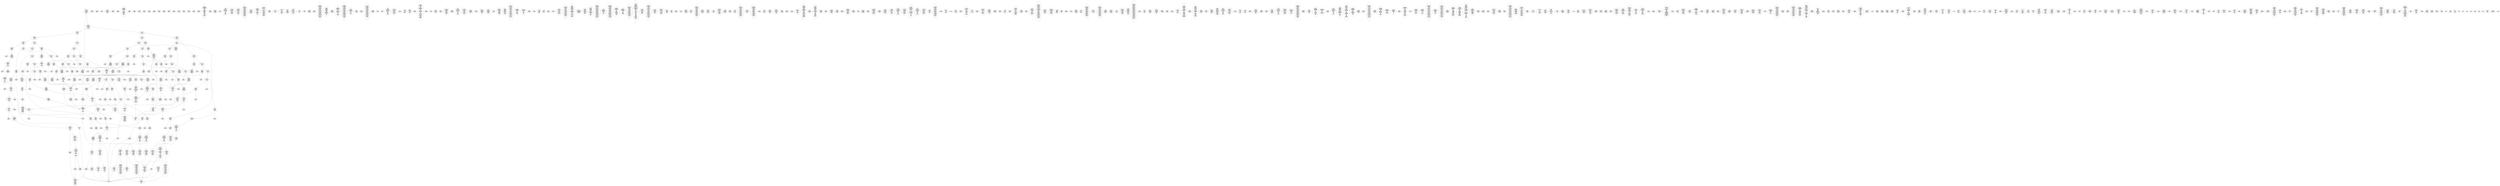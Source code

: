 /* Generated by GvGen v.1.0 (https://www.github.com/stricaud/gvgen) */

digraph G {
compound=true;
   node1 [label="[anywhere]"];
   node2 [label="# 0x0
PUSHX Data
PUSHX Data
MSTORE
PUSHX LogicData
CALLDATASIZE
LT
PUSHX Data
JUMPI
"];
   node3 [label="# 0xd
PUSHX Data
CALLDATALOAD
PUSHX BitData
SHR
PUSHX LogicData
GT
PUSHX Data
JUMPI
"];
   node4 [label="# 0x1e
PUSHX LogicData
GT
PUSHX Data
JUMPI
"];
   node5 [label="# 0x29
PUSHX LogicData
GT
PUSHX Data
JUMPI
"];
   node6 [label="# 0x34
PUSHX LogicData
EQ
PUSHX Data
JUMPI
"];
   node7 [label="# 0x3f
PUSHX LogicData
EQ
PUSHX Data
JUMPI
"];
   node8 [label="# 0x4a
PUSHX LogicData
EQ
PUSHX Data
JUMPI
"];
   node9 [label="# 0x55
PUSHX LogicData
EQ
PUSHX Data
JUMPI
"];
   node10 [label="# 0x60
PUSHX LogicData
EQ
PUSHX Data
JUMPI
"];
   node11 [label="# 0x6b
PUSHX Data
REVERT
"];
   node12 [label="# 0x6f
JUMPDEST
PUSHX LogicData
EQ
PUSHX Data
JUMPI
"];
   node13 [label="# 0x7b
PUSHX LogicData
EQ
PUSHX Data
JUMPI
"];
   node14 [label="# 0x86
PUSHX LogicData
EQ
PUSHX Data
JUMPI
"];
   node15 [label="# 0x91
PUSHX LogicData
EQ
PUSHX Data
JUMPI
"];
   node16 [label="# 0x9c
PUSHX LogicData
EQ
PUSHX Data
JUMPI
"];
   node17 [label="# 0xa7
PUSHX Data
REVERT
"];
   node18 [label="# 0xab
JUMPDEST
PUSHX LogicData
GT
PUSHX Data
JUMPI
"];
   node19 [label="# 0xb7
PUSHX LogicData
EQ
PUSHX Data
JUMPI
"];
   node20 [label="# 0xc2
PUSHX LogicData
EQ
PUSHX Data
JUMPI
"];
   node21 [label="# 0xcd
PUSHX LogicData
EQ
PUSHX Data
JUMPI
"];
   node22 [label="# 0xd8
PUSHX LogicData
EQ
PUSHX Data
JUMPI
"];
   node23 [label="# 0xe3
PUSHX LogicData
EQ
PUSHX Data
JUMPI
"];
   node24 [label="# 0xee
PUSHX Data
REVERT
"];
   node25 [label="# 0xf2
JUMPDEST
PUSHX LogicData
EQ
PUSHX Data
JUMPI
"];
   node26 [label="# 0xfe
PUSHX LogicData
EQ
PUSHX Data
JUMPI
"];
   node27 [label="# 0x109
PUSHX LogicData
EQ
PUSHX Data
JUMPI
"];
   node28 [label="# 0x114
PUSHX LogicData
EQ
PUSHX Data
JUMPI
"];
   node29 [label="# 0x11f
PUSHX Data
REVERT
"];
   node30 [label="# 0x123
JUMPDEST
PUSHX LogicData
GT
PUSHX Data
JUMPI
"];
   node31 [label="# 0x12f
PUSHX LogicData
GT
PUSHX Data
JUMPI
"];
   node32 [label="# 0x13a
PUSHX LogicData
EQ
PUSHX Data
JUMPI
"];
   node33 [label="# 0x145
PUSHX LogicData
EQ
PUSHX Data
JUMPI
"];
   node34 [label="# 0x150
PUSHX LogicData
EQ
PUSHX Data
JUMPI
"];
   node35 [label="# 0x15b
PUSHX LogicData
EQ
PUSHX Data
JUMPI
"];
   node36 [label="# 0x166
PUSHX LogicData
EQ
PUSHX Data
JUMPI
"];
   node37 [label="# 0x171
PUSHX Data
REVERT
"];
   node38 [label="# 0x175
JUMPDEST
PUSHX LogicData
EQ
PUSHX Data
JUMPI
"];
   node39 [label="# 0x181
PUSHX LogicData
EQ
PUSHX Data
JUMPI
"];
   node40 [label="# 0x18c
PUSHX LogicData
EQ
PUSHX Data
JUMPI
"];
   node41 [label="# 0x197
PUSHX LogicData
EQ
PUSHX Data
JUMPI
"];
   node42 [label="# 0x1a2
PUSHX Data
REVERT
"];
   node43 [label="# 0x1a6
JUMPDEST
PUSHX LogicData
GT
PUSHX Data
JUMPI
"];
   node44 [label="# 0x1b2
PUSHX LogicData
EQ
PUSHX Data
JUMPI
"];
   node45 [label="# 0x1bd
PUSHX LogicData
EQ
PUSHX Data
JUMPI
"];
   node46 [label="# 0x1c8
PUSHX LogicData
EQ
PUSHX Data
JUMPI
"];
   node47 [label="# 0x1d3
PUSHX LogicData
EQ
PUSHX Data
JUMPI
"];
   node48 [label="# 0x1de
PUSHX LogicData
EQ
PUSHX Data
JUMPI
"];
   node49 [label="# 0x1e9
PUSHX Data
REVERT
"];
   node50 [label="# 0x1ed
JUMPDEST
PUSHX LogicData
EQ
PUSHX Data
JUMPI
"];
   node51 [label="# 0x1f9
PUSHX LogicData
EQ
PUSHX Data
JUMPI
"];
   node52 [label="# 0x204
PUSHX LogicData
EQ
PUSHX Data
JUMPI
"];
   node53 [label="# 0x20f
PUSHX LogicData
EQ
PUSHX Data
JUMPI
"];
   node54 [label="# 0x21a
JUMPDEST
PUSHX Data
REVERT
"];
   node55 [label="# 0x21f
JUMPDEST
CALLVALUE
ISZERO
PUSHX Data
JUMPI
"];
   node56 [label="# 0x227
PUSHX Data
REVERT
"];
   node57 [label="# 0x22b
JUMPDEST
PUSHX Data
PUSHX Data
CALLDATASIZE
PUSHX Data
PUSHX Data
JUMP
"];
   node58 [label="# 0x23a
JUMPDEST
PUSHX Data
JUMP
"];
   node59 [label="# 0x23f
JUMPDEST
PUSHX MemData
MLOAD
ISZERO
ISZERO
MSTORE
PUSHX ArithData
ADD
"];
   node60 [label="# 0x24b
JUMPDEST
PUSHX MemData
MLOAD
SUB
RETURN
"];
   node61 [label="# 0x254
JUMPDEST
CALLVALUE
ISZERO
PUSHX Data
JUMPI
"];
   node62 [label="# 0x25c
PUSHX Data
REVERT
"];
   node63 [label="# 0x260
JUMPDEST
PUSHX Data
PUSHX Data
CALLDATASIZE
PUSHX Data
PUSHX Data
JUMP
"];
   node64 [label="# 0x26f
JUMPDEST
PUSHX Data
JUMP
"];
   node65 [label="# 0x274
JUMPDEST
STOP
"];
   node66 [label="# 0x276
JUMPDEST
CALLVALUE
ISZERO
PUSHX Data
JUMPI
"];
   node67 [label="# 0x27e
PUSHX Data
REVERT
"];
   node68 [label="# 0x282
JUMPDEST
PUSHX Data
PUSHX Data
JUMP
"];
   node69 [label="# 0x28b
JUMPDEST
PUSHX MemData
MLOAD
PUSHX Data
PUSHX Data
JUMP
"];
   node70 [label="# 0x298
JUMPDEST
CALLVALUE
ISZERO
PUSHX Data
JUMPI
"];
   node71 [label="# 0x2a0
PUSHX Data
REVERT
"];
   node72 [label="# 0x2a4
JUMPDEST
PUSHX Data
PUSHX Data
CALLDATASIZE
PUSHX Data
PUSHX Data
JUMP
"];
   node73 [label="# 0x2b3
JUMPDEST
PUSHX Data
JUMP
"];
   node74 [label="# 0x2b8
JUMPDEST
PUSHX MemData
MLOAD
PUSHX ArithData
PUSHX BitData
PUSHX BitData
SHL
SUB
AND
MSTORE
PUSHX ArithData
ADD
PUSHX Data
JUMP
"];
   node75 [label="# 0x2d0
JUMPDEST
CALLVALUE
ISZERO
PUSHX Data
JUMPI
"];
   node76 [label="# 0x2d8
PUSHX Data
REVERT
"];
   node77 [label="# 0x2dc
JUMPDEST
PUSHX Data
PUSHX Data
CALLDATASIZE
PUSHX Data
PUSHX Data
JUMP
"];
   node78 [label="# 0x2eb
JUMPDEST
PUSHX Data
JUMP
"];
   node79 [label="# 0x2f0
JUMPDEST
CALLVALUE
ISZERO
PUSHX Data
JUMPI
"];
   node80 [label="# 0x2f8
PUSHX Data
REVERT
"];
   node81 [label="# 0x2fc
JUMPDEST
PUSHX Data
PUSHX Data
JUMP
"];
   node82 [label="# 0x305
JUMPDEST
CALLVALUE
ISZERO
PUSHX Data
JUMPI
"];
   node83 [label="# 0x30d
PUSHX Data
REVERT
"];
   node84 [label="# 0x311
JUMPDEST
PUSHX Data
PUSHX Data
JUMP
"];
   node85 [label="# 0x31a
JUMPDEST
PUSHX MemData
MLOAD
MSTORE
PUSHX ArithData
ADD
PUSHX Data
JUMP
"];
   node86 [label="# 0x328
JUMPDEST
CALLVALUE
ISZERO
PUSHX Data
JUMPI
"];
   node87 [label="# 0x330
PUSHX Data
REVERT
"];
   node88 [label="# 0x334
JUMPDEST
PUSHX Data
PUSHX Data
CALLDATASIZE
PUSHX Data
PUSHX Data
JUMP
"];
   node89 [label="# 0x343
JUMPDEST
PUSHX ArithData
PUSHX BitData
PUSHX BitData
SHL
SUB
AND
PUSHX Data
MSTORE
PUSHX Data
PUSHX Data
MSTORE
PUSHX Data
SHA3
SLOAD
JUMP
"];
   node90 [label="# 0x35e
JUMPDEST
CALLVALUE
ISZERO
PUSHX Data
JUMPI
"];
   node91 [label="# 0x366
PUSHX Data
REVERT
"];
   node92 [label="# 0x36a
JUMPDEST
PUSHX Data
PUSHX Data
CALLDATASIZE
PUSHX Data
PUSHX Data
JUMP
"];
   node93 [label="# 0x379
JUMPDEST
PUSHX Data
JUMP
"];
   node94 [label="# 0x37e
JUMPDEST
CALLVALUE
ISZERO
PUSHX Data
JUMPI
"];
   node95 [label="# 0x386
PUSHX Data
REVERT
"];
   node96 [label="# 0x38a
JUMPDEST
PUSHX Data
PUSHX Data
CALLDATASIZE
PUSHX Data
PUSHX Data
JUMP
"];
   node97 [label="# 0x399
JUMPDEST
PUSHX Data
JUMP
"];
   node98 [label="# 0x39e
JUMPDEST
CALLVALUE
ISZERO
PUSHX Data
JUMPI
"];
   node99 [label="# 0x3a6
PUSHX Data
REVERT
"];
   node100 [label="# 0x3aa
JUMPDEST
PUSHX Data
PUSHX Data
JUMP
"];
   node101 [label="# 0x3b4
JUMPDEST
CALLVALUE
ISZERO
PUSHX Data
JUMPI
"];
   node102 [label="# 0x3bc
PUSHX Data
REVERT
"];
   node103 [label="# 0x3c0
JUMPDEST
PUSHX Data
PUSHX Data
JUMP
"];
   node104 [label="# 0x3c9
JUMPDEST
CALLVALUE
ISZERO
PUSHX Data
JUMPI
"];
   node105 [label="# 0x3d1
PUSHX Data
REVERT
"];
   node106 [label="# 0x3d5
JUMPDEST
PUSHX Data
PUSHX Data
JUMP
"];
   node107 [label="# 0x3de
JUMPDEST
CALLVALUE
ISZERO
PUSHX Data
JUMPI
"];
   node108 [label="# 0x3e6
PUSHX Data
REVERT
"];
   node109 [label="# 0x3ea
JUMPDEST
PUSHX Data
PUSHX Data
CALLDATASIZE
PUSHX Data
PUSHX Data
JUMP
"];
   node110 [label="# 0x3f9
JUMPDEST
PUSHX Data
JUMP
"];
   node111 [label="# 0x3fe
JUMPDEST
CALLVALUE
ISZERO
PUSHX Data
JUMPI
"];
   node112 [label="# 0x406
PUSHX Data
REVERT
"];
   node113 [label="# 0x40a
JUMPDEST
PUSHX Data
PUSHX Data
CALLDATASIZE
PUSHX Data
PUSHX Data
JUMP
"];
   node114 [label="# 0x419
JUMPDEST
PUSHX Data
JUMP
"];
   node115 [label="# 0x41e
JUMPDEST
CALLVALUE
ISZERO
PUSHX Data
JUMPI
"];
   node116 [label="# 0x426
PUSHX Data
REVERT
"];
   node117 [label="# 0x42a
JUMPDEST
PUSHX Data
PUSHX Data
CALLDATASIZE
PUSHX Data
PUSHX Data
JUMP
"];
   node118 [label="# 0x439
JUMPDEST
PUSHX Data
JUMP
"];
   node119 [label="# 0x43e
JUMPDEST
CALLVALUE
ISZERO
PUSHX Data
JUMPI
"];
   node120 [label="# 0x446
PUSHX Data
REVERT
"];
   node121 [label="# 0x44a
JUMPDEST
PUSHX StorData
SLOAD
PUSHX Data
PUSHX Data
DIV
PUSHX ArithData
PUSHX BitData
PUSHX BitData
SHL
SUB
AND
JUMP
"];
   node122 [label="# 0x463
JUMPDEST
CALLVALUE
ISZERO
PUSHX Data
JUMPI
"];
   node123 [label="# 0x46b
PUSHX Data
REVERT
"];
   node124 [label="# 0x46f
JUMPDEST
PUSHX Data
PUSHX Data
JUMP
"];
   node125 [label="# 0x47f
JUMPDEST
CALLVALUE
ISZERO
PUSHX Data
JUMPI
"];
   node126 [label="# 0x487
PUSHX Data
REVERT
"];
   node127 [label="# 0x48b
JUMPDEST
PUSHX Data
PUSHX Data
CALLDATASIZE
PUSHX Data
PUSHX Data
JUMP
"];
   node128 [label="# 0x49a
JUMPDEST
PUSHX Data
JUMP
"];
   node129 [label="# 0x49f
JUMPDEST
CALLVALUE
ISZERO
PUSHX Data
JUMPI
"];
   node130 [label="# 0x4a7
PUSHX Data
REVERT
"];
   node131 [label="# 0x4ab
JUMPDEST
PUSHX Data
PUSHX Data
CALLDATASIZE
PUSHX Data
PUSHX Data
JUMP
"];
   node132 [label="# 0x4ba
JUMPDEST
PUSHX Data
JUMP
"];
   node133 [label="# 0x4bf
JUMPDEST
CALLVALUE
ISZERO
PUSHX Data
JUMPI
"];
   node134 [label="# 0x4c7
PUSHX Data
REVERT
"];
   node135 [label="# 0x4cb
JUMPDEST
PUSHX Data
PUSHX Data
JUMP
"];
   node136 [label="# 0x4d4
JUMPDEST
CALLVALUE
ISZERO
PUSHX Data
JUMPI
"];
   node137 [label="# 0x4dc
PUSHX Data
REVERT
"];
   node138 [label="# 0x4e0
JUMPDEST
PUSHX StorData
SLOAD
PUSHX Data
PUSHX Data
DIV
PUSHX BitData
AND
JUMP
"];
   node139 [label="# 0x4f3
JUMPDEST
CALLVALUE
ISZERO
PUSHX Data
JUMPI
"];
   node140 [label="# 0x4fb
PUSHX Data
REVERT
"];
   node141 [label="# 0x4ff
JUMPDEST
PUSHX Data
PUSHX Data
JUMP
"];
   node142 [label="# 0x508
JUMPDEST
CALLVALUE
ISZERO
PUSHX Data
JUMPI
"];
   node143 [label="# 0x510
PUSHX Data
REVERT
"];
   node144 [label="# 0x514
JUMPDEST
PUSHX StorData
SLOAD
PUSHX ArithData
PUSHX BitData
PUSHX BitData
SHL
SUB
AND
PUSHX Data
JUMP
"];
   node145 [label="# 0x526
JUMPDEST
CALLVALUE
ISZERO
PUSHX Data
JUMPI
"];
   node146 [label="# 0x52e
PUSHX Data
REVERT
"];
   node147 [label="# 0x532
JUMPDEST
PUSHX Data
PUSHX Data
JUMP
"];
   node148 [label="# 0x53b
JUMPDEST
CALLVALUE
ISZERO
PUSHX Data
JUMPI
"];
   node149 [label="# 0x543
PUSHX Data
REVERT
"];
   node150 [label="# 0x547
JUMPDEST
PUSHX Data
PUSHX Data
CALLDATASIZE
PUSHX Data
PUSHX Data
JUMP
"];
   node151 [label="# 0x556
JUMPDEST
PUSHX Data
JUMP
"];
   node152 [label="# 0x55b
JUMPDEST
PUSHX Data
PUSHX Data
CALLDATASIZE
PUSHX Data
PUSHX Data
JUMP
"];
   node153 [label="# 0x569
JUMPDEST
PUSHX Data
JUMP
"];
   node154 [label="# 0x56e
JUMPDEST
CALLVALUE
ISZERO
PUSHX Data
JUMPI
"];
   node155 [label="# 0x576
PUSHX Data
REVERT
"];
   node156 [label="# 0x57a
JUMPDEST
PUSHX StorData
SLOAD
PUSHX Data
PUSHX BitData
PUSHX BitData
SHL
DIV
PUSHX BitData
AND
JUMP
"];
   node157 [label="# 0x58f
JUMPDEST
CALLVALUE
ISZERO
PUSHX Data
JUMPI
"];
   node158 [label="# 0x597
PUSHX Data
REVERT
"];
   node159 [label="# 0x59b
JUMPDEST
PUSHX Data
PUSHX Data
CALLDATASIZE
PUSHX Data
PUSHX Data
JUMP
"];
   node160 [label="# 0x5aa
JUMPDEST
PUSHX Data
JUMP
"];
   node161 [label="# 0x5af
JUMPDEST
CALLVALUE
ISZERO
PUSHX Data
JUMPI
"];
   node162 [label="# 0x5b7
PUSHX Data
REVERT
"];
   node163 [label="# 0x5bb
JUMPDEST
PUSHX Data
PUSHX Data
CALLDATASIZE
PUSHX Data
PUSHX Data
JUMP
"];
   node164 [label="# 0x5ca
JUMPDEST
PUSHX Data
JUMP
"];
   node165 [label="# 0x5cf
JUMPDEST
CALLVALUE
ISZERO
PUSHX Data
JUMPI
"];
   node166 [label="# 0x5d7
PUSHX Data
REVERT
"];
   node167 [label="# 0x5db
JUMPDEST
PUSHX Data
PUSHX Data
CALLDATASIZE
PUSHX Data
PUSHX Data
JUMP
"];
   node168 [label="# 0x5ea
JUMPDEST
PUSHX Data
JUMP
"];
   node169 [label="# 0x5ef
JUMPDEST
CALLVALUE
ISZERO
PUSHX Data
JUMPI
"];
   node170 [label="# 0x5f7
PUSHX Data
REVERT
"];
   node171 [label="# 0x5fb
JUMPDEST
PUSHX Data
PUSHX Data
CALLDATASIZE
PUSHX Data
PUSHX Data
JUMP
"];
   node172 [label="# 0x60a
JUMPDEST
PUSHX Data
JUMP
"];
   node173 [label="# 0x60f
JUMPDEST
PUSHX Data
PUSHX Data
CALLDATASIZE
PUSHX Data
PUSHX Data
JUMP
"];
   node174 [label="# 0x61d
JUMPDEST
PUSHX Data
JUMP
"];
   node175 [label="# 0x622
JUMPDEST
CALLVALUE
ISZERO
PUSHX Data
JUMPI
"];
   node176 [label="# 0x62a
PUSHX Data
REVERT
"];
   node177 [label="# 0x62e
JUMPDEST
PUSHX Data
PUSHX Data
CALLDATASIZE
PUSHX Data
PUSHX Data
JUMP
"];
   node178 [label="# 0x63d
JUMPDEST
PUSHX Data
JUMP
"];
   node179 [label="# 0x642
JUMPDEST
CALLVALUE
ISZERO
PUSHX Data
JUMPI
"];
   node180 [label="# 0x64a
PUSHX Data
REVERT
"];
   node181 [label="# 0x64e
JUMPDEST
PUSHX Data
PUSHX Data
CALLDATASIZE
PUSHX Data
PUSHX Data
JUMP
"];
   node182 [label="# 0x65d
JUMPDEST
PUSHX ArithData
PUSHX BitData
PUSHX BitData
SHL
SUB
AND
PUSHX Data
MSTORE
PUSHX Data
PUSHX Data
MSTORE
PUSHX Data
SHA3
AND
MSTORE
MSTORE
SHA3
SLOAD
PUSHX BitData
AND
JUMP
"];
   node183 [label="# 0x68b
JUMPDEST
CALLVALUE
ISZERO
PUSHX Data
JUMPI
"];
   node184 [label="# 0x693
PUSHX Data
REVERT
"];
   node185 [label="# 0x697
JUMPDEST
PUSHX Data
PUSHX Data
CALLDATASIZE
PUSHX Data
PUSHX Data
JUMP
"];
   node186 [label="# 0x6a6
JUMPDEST
PUSHX Data
JUMP
"];
   node187 [label="# 0x6ab
JUMPDEST
CALLVALUE
ISZERO
PUSHX Data
JUMPI
"];
   node188 [label="# 0x6b3
PUSHX Data
REVERT
"];
   node189 [label="# 0x6b7
JUMPDEST
PUSHX StorData
SLOAD
PUSHX Data
PUSHX BitData
AND
JUMP
"];
   node190 [label="# 0x6c5
JUMPDEST
PUSHX Data
PUSHX Data
PUSHX Data
JUMP
"];
   node191 [label="# 0x6d0
JUMPDEST
JUMP
"];
   node192 [label="# 0x6d6
JUMPDEST
PUSHX StorData
SLOAD
PUSHX ArithData
PUSHX BitData
PUSHX BitData
SHL
SUB
AND
CALLER
EQ
PUSHX Data
JUMPI
"];
   node193 [label="# 0x6e9
PUSHX MemData
MLOAD
PUSHX BitData
PUSHX BitData
SHL
MSTORE
PUSHX ArithData
ADD
PUSHX Data
PUSHX Data
JUMP
"];
   node194 [label="# 0x700
JUMPDEST
PUSHX MemData
MLOAD
SUB
REVERT
"];
   node195 [label="# 0x709
JUMPDEST
PUSHX StorData
SLOAD
PUSHX BitData
PUSHX BitData
SHL
DIV
PUSHX BitData
AND
ISZERO
PUSHX Data
JUMPI
"];
   node196 [label="# 0x71c
PUSHX MemData
MLOAD
PUSHX BitData
PUSHX BitData
SHL
MSTORE
PUSHX Data
PUSHX ArithData
ADD
MSTORE
PUSHX Data
PUSHX ArithData
ADD
MSTORE
PUSHX Data
PUSHX ArithData
ADD
MSTORE
PUSHX ArithData
ADD
PUSHX Data
JUMP
"];
   node197 [label="# 0x763
JUMPDEST
MLOAD
PUSHX Data
PUSHX Data
PUSHX ArithData
ADD
PUSHX Data
JUMP
"];
   node198 [label="# 0x776
JUMPDEST
PUSHX StorData
SLOAD
PUSHX BitData
PUSHX BitData
SHL
NOT
AND
PUSHX BitData
PUSHX BitData
SHL
OR
SSTORE
JUMP
"];
   node199 [label="# 0x78d
JUMPDEST
PUSHX Data
PUSHX StorData
SLOAD
PUSHX Data
PUSHX Data
JUMP
"];
   node200 [label="# 0x79c
JUMPDEST
PUSHX ArithData
ADD
PUSHX ArithData
DIV
MUL
PUSHX ArithData
ADD
PUSHX MemData
MLOAD
ADD
PUSHX Data
MSTORE
MSTORE
PUSHX ArithData
ADD
SLOAD
PUSHX Data
PUSHX Data
JUMP
"];
   node201 [label="# 0x7c8
JUMPDEST
ISZERO
PUSHX Data
JUMPI
"];
   node202 [label="# 0x7cf
PUSHX LogicData
LT
PUSHX Data
JUMPI
"];
   node203 [label="# 0x7d7
PUSHX ArithData
SLOAD
DIV
MUL
MSTORE
PUSHX ArithData
ADD
PUSHX Data
JUMP
"];
   node204 [label="# 0x7ea
JUMPDEST
ADD
PUSHX Data
MSTORE
PUSHX Data
PUSHX Data
SHA3
"];
   node205 [label="# 0x7f8
JUMPDEST
SLOAD
MSTORE
PUSHX ArithData
ADD
PUSHX ArithData
ADD
GT
PUSHX Data
JUMPI
"];
   node206 [label="# 0x80c
SUB
PUSHX BitData
AND
ADD
"];
   node207 [label="# 0x815
JUMPDEST
JUMP
"];
   node208 [label="# 0x81f
JUMPDEST
PUSHX Data
PUSHX Data
PUSHX Data
JUMP
"];
   node209 [label="# 0x82a
JUMPDEST
PUSHX Data
JUMPI
"];
   node210 [label="# 0x82f
PUSHX MemData
MLOAD
PUSHX BitData
PUSHX BitData
SHL
MSTORE
PUSHX Data
PUSHX ArithData
ADD
MSTORE
PUSHX Data
PUSHX ArithData
ADD
MSTORE
PUSHX Data
PUSHX ArithData
ADD
MSTORE
PUSHX BitData
PUSHX BitData
SHL
PUSHX ArithData
ADD
MSTORE
PUSHX ArithData
ADD
PUSHX Data
JUMP
"];
   node211 [label="# 0x88b
JUMPDEST
PUSHX Data
MSTORE
PUSHX Data
PUSHX Data
MSTORE
PUSHX Data
SHA3
SLOAD
PUSHX ArithData
PUSHX BitData
PUSHX BitData
SHL
SUB
AND
JUMP
"];
   node212 [label="# 0x8a7
JUMPDEST
PUSHX Data
PUSHX Data
PUSHX Data
JUMP
"];
   node213 [label="# 0x8b2
JUMPDEST
PUSHX ArithData
PUSHX BitData
PUSHX BitData
SHL
SUB
AND
PUSHX ArithData
PUSHX BitData
PUSHX BitData
SHL
SUB
AND
EQ
ISZERO
PUSHX Data
JUMPI
"];
   node214 [label="# 0x8cf
PUSHX MemData
MLOAD
PUSHX BitData
PUSHX BitData
SHL
MSTORE
PUSHX Data
PUSHX ArithData
ADD
MSTORE
PUSHX Data
PUSHX ArithData
ADD
MSTORE
PUSHX Data
PUSHX ArithData
ADD
MSTORE
PUSHX BitData
PUSHX BitData
SHL
PUSHX ArithData
ADD
MSTORE
PUSHX ArithData
ADD
PUSHX Data
JUMP
"];
   node215 [label="# 0x920
JUMPDEST
CALLER
PUSHX ArithData
PUSHX BitData
PUSHX BitData
SHL
SUB
AND
EQ
PUSHX Data
JUMPI
"];
   node216 [label="# 0x932
PUSHX Data
CALLER
PUSHX Data
JUMP
"];
   node217 [label="# 0x93c
JUMPDEST
PUSHX Data
JUMPI
"];
   node218 [label="# 0x941
PUSHX MemData
MLOAD
PUSHX BitData
PUSHX BitData
SHL
MSTORE
PUSHX Data
PUSHX ArithData
ADD
MSTORE
PUSHX Data
PUSHX ArithData
ADD
MSTORE
PUSHX Data
PUSHX ArithData
ADD
MSTORE
PUSHX Data
PUSHX ArithData
ADD
MSTORE
PUSHX ArithData
ADD
PUSHX Data
JUMP
"];
   node219 [label="# 0x9ae
JUMPDEST
PUSHX Data
PUSHX Data
JUMP
"];
   node220 [label="# 0x9b8
JUMPDEST
JUMP
"];
   node221 [label="# 0x9bd
JUMPDEST
PUSHX StorData
SLOAD
PUSHX ArithData
PUSHX BitData
PUSHX BitData
SHL
SUB
AND
CALLER
EQ
PUSHX Data
JUMPI
"];
   node222 [label="# 0x9d0
PUSHX MemData
MLOAD
PUSHX BitData
PUSHX BitData
SHL
MSTORE
PUSHX ArithData
ADD
PUSHX Data
PUSHX Data
JUMP
"];
   node223 [label="# 0x9e7
JUMPDEST
PUSHX StorData
SLOAD
PUSHX BitData
PUSHX Data
DIV
AND
ISZERO
ISZERO
PUSHX LogicData
EQ
PUSHX Data
JUMPI
"];
   node224 [label="# 0x9fd
PUSHX MemData
MLOAD
PUSHX BitData
PUSHX BitData
SHL
MSTORE
PUSHX Data
PUSHX ArithData
ADD
MSTORE
PUSHX Data
PUSHX ArithData
ADD
MSTORE
PUSHX Data
PUSHX ArithData
ADD
MSTORE
PUSHX ArithData
ADD
PUSHX Data
JUMP
"];
   node225 [label="# 0xa44
JUMPDEST
PUSHX StorData
SLOAD
PUSHX BitData
NOT
AND
SSTORE
JUMP
"];
   node226 [label="# 0xa51
JUMPDEST
PUSHX Data
PUSHX Data
PUSHX StorData
SLOAD
PUSHX Data
PUSHX Data
JUMP
"];
   node227 [label="# 0xa62
JUMPDEST
JUMP
"];
   node228 [label="# 0xa67
JUMPDEST
PUSHX StorData
SLOAD
PUSHX ArithData
PUSHX BitData
PUSHX BitData
SHL
SUB
AND
CALLER
EQ
PUSHX Data
JUMPI
"];
   node229 [label="# 0xa7a
PUSHX MemData
MLOAD
PUSHX BitData
PUSHX BitData
SHL
MSTORE
PUSHX ArithData
ADD
PUSHX Data
PUSHX Data
JUMP
"];
   node230 [label="# 0xa91
JUMPDEST
PUSHX Data
"];
   node231 [label="# 0xa94
JUMPDEST
MLOAD
LT
ISZERO
PUSHX Data
JUMPI
"];
   node232 [label="# 0xa9e
PUSHX Data
PUSHX Data
PUSHX Data
MLOAD
LT
PUSHX Data
JUMPI
"];
   node233 [label="# 0xaae
PUSHX Data
PUSHX Data
JUMP
"];
   node234 [label="# 0xab5
JUMPDEST
PUSHX ArithData
MUL
PUSHX ArithData
ADD
ADD
MLOAD
PUSHX ArithData
PUSHX BitData
PUSHX BitData
SHL
SUB
AND
PUSHX ArithData
PUSHX BitData
PUSHX BitData
SHL
SUB
AND
MSTORE
PUSHX ArithData
ADD
MSTORE
PUSHX ArithData
ADD
PUSHX Data
SHA3
SSTORE
PUSHX Data
PUSHX Data
JUMP
"];
   node235 [label="# 0xaec
JUMPDEST
PUSHX Data
JUMP
"];
   node236 [label="# 0xaf4
JUMPDEST
JUMP
"];
   node237 [label="# 0xaf8
JUMPDEST
PUSHX Data
CALLER
PUSHX Data
JUMP
"];
   node238 [label="# 0xb02
JUMPDEST
PUSHX Data
JUMPI
"];
   node239 [label="# 0xb07
PUSHX MemData
MLOAD
PUSHX BitData
PUSHX BitData
SHL
MSTORE
PUSHX ArithData
ADD
PUSHX Data
PUSHX Data
JUMP
"];
   node240 [label="# 0xb1e
JUMPDEST
PUSHX Data
PUSHX Data
JUMP
"];
   node241 [label="# 0xb29
JUMPDEST
PUSHX StorData
SLOAD
PUSHX ArithData
PUSHX BitData
PUSHX BitData
SHL
SUB
AND
CALLER
EQ
PUSHX Data
JUMPI
"];
   node242 [label="# 0xb3c
PUSHX MemData
MLOAD
PUSHX BitData
PUSHX BitData
SHL
MSTORE
PUSHX ArithData
ADD
PUSHX Data
PUSHX Data
JUMP
"];
   node243 [label="# 0xb53
JUMPDEST
PUSHX StorData
SLOAD
PUSHX BitData
AND
ISZERO
ISZERO
PUSHX LogicData
EQ
PUSHX Data
JUMPI
"];
   node244 [label="# 0xb63
PUSHX MemData
MLOAD
PUSHX BitData
PUSHX BitData
SHL
MSTORE
PUSHX Data
PUSHX ArithData
ADD
MSTORE
PUSHX Data
PUSHX ArithData
ADD
MSTORE
PUSHX Data
PUSHX ArithData
ADD
MSTORE
PUSHX ArithData
ADD
PUSHX Data
JUMP
"];
   node245 [label="# 0xbaa
JUMPDEST
PUSHX StorData
SLOAD
PUSHX BitData
NOT
AND
SSTORE
JUMP
"];
   node246 [label="# 0xbb6
JUMPDEST
PUSHX StorData
SLOAD
PUSHX Data
PUSHX ArithData
PUSHX BitData
PUSHX BitData
SHL
SUB
AND
CALLER
EQ
PUSHX Data
JUMPI
"];
   node247 [label="# 0xbcc
PUSHX MemData
MLOAD
PUSHX BitData
PUSHX BitData
SHL
MSTORE
PUSHX ArithData
ADD
PUSHX Data
PUSHX Data
JUMP
"];
   node248 [label="# 0xbe3
JUMPDEST
PUSHX StorData
SLOAD
PUSHX BitData
AND
ISZERO
ISZERO
PUSHX LogicData
EQ
ISZERO
PUSHX Data
JUMPI
"];
   node249 [label="# 0xbf4
PUSHX StorData
SLOAD
PUSHX BitData
NOT
AND
SSTORE
PUSHX Data
JUMP
"];
   node250 [label="# 0xc03
JUMPDEST
PUSHX StorData
SLOAD
PUSHX BitData
NOT
AND
PUSHX BitData
OR
SSTORE
JUMP
"];
   node251 [label="# 0xc17
JUMPDEST
PUSHX StorData
SLOAD
PUSHX ArithData
PUSHX BitData
PUSHX BitData
SHL
SUB
AND
CALLER
EQ
PUSHX Data
JUMPI
"];
   node252 [label="# 0xc2a
PUSHX MemData
MLOAD
PUSHX BitData
PUSHX BitData
SHL
MSTORE
PUSHX ArithData
ADD
PUSHX Data
PUSHX Data
JUMP
"];
   node253 [label="# 0xc41
JUMPDEST
PUSHX Data
PUSHX Data
PUSHX StorData
SLOAD
JUMP
"];
   node254 [label="# 0xc4e
JUMPDEST
PUSHX Data
JUMP
"];
   node255 [label="# 0xc53
JUMPDEST
PUSHX Data
PUSHX StorData
SLOAD
PUSHX ArithData
ADD
SSTORE
JUMP
"];
   node256 [label="# 0xc61
JUMPDEST
PUSHX Data
PUSHX StorData
PUSHX Data
SLOAD
PUSHX Data
PUSHX Data
JUMP
"];
   node257 [label="# 0xc74
JUMPDEST
SSTORE
JUMP
"];
   node258 [label="# 0xc7c
JUMPDEST
PUSHX Data
PUSHX MemData
MLOAD
PUSHX ArithData
ADD
PUSHX Data
MSTORE
PUSHX Data
MSTORE
PUSHX Data
JUMP
"];
   node259 [label="# 0xc97
JUMPDEST
CALLER
PUSHX Data
MSTORE
PUSHX Data
PUSHX Data
MSTORE
PUSHX Data
SHA3
SLOAD
PUSHX Data
JUMPI
"];
   node260 [label="# 0xcac
PUSHX MemData
MLOAD
PUSHX BitData
PUSHX BitData
SHL
MSTORE
PUSHX Data
PUSHX ArithData
ADD
MSTORE
PUSHX ArithData
ADD
MSTORE
PUSHX Data
PUSHX ArithData
ADD
MSTORE
PUSHX BitData
PUSHX BitData
SHL
PUSHX ArithData
ADD
MSTORE
PUSHX ArithData
ADD
PUSHX Data
JUMP
"];
   node261 [label="# 0xcff
JUMPDEST
PUSHX ArithData
PUSHX BitData
PUSHX BitData
SHL
SUB
AND
ISZERO
ISZERO
PUSHX Data
JUMPI
"];
   node262 [label="# 0xd12
PUSHX ArithData
PUSHX BitData
PUSHX BitData
SHL
SUB
AND
ADDRESS
EQ
ISZERO
"];
   node263 [label="# 0xd20
JUMPDEST
PUSHX Data
JUMPI
"];
   node264 [label="# 0xd25
PUSHX Data
REVERT
"];
   node265 [label="# 0xd29
JUMPDEST
CALLER
ISZERO
ISZERO
PUSHX Data
JUMPI
"];
   node266 [label="# 0xd33
CALLER
ADDRESS
EQ
ISZERO
"];
   node267 [label="# 0xd38
JUMPDEST
PUSHX Data
JUMPI
"];
   node268 [label="# 0xd3d
PUSHX Data
REVERT
"];
   node269 [label="# 0xd41
JUMPDEST
PUSHX StorData
SLOAD
PUSHX BitData
AND
ISZERO
ISZERO
PUSHX LogicData
EQ
PUSHX Data
JUMPI
"];
   node270 [label="# 0xd51
PUSHX MemData
MLOAD
PUSHX BitData
PUSHX BitData
SHL
MSTORE
PUSHX Data
PUSHX ArithData
ADD
MSTORE
PUSHX Data
PUSHX ArithData
ADD
MSTORE
PUSHX Data
PUSHX ArithData
ADD
MSTORE
PUSHX ArithData
ADD
PUSHX Data
JUMP
"];
   node271 [label="# 0xd98
JUMPDEST
CALLER
PUSHX Data
MSTORE
PUSHX Data
PUSHX Data
MSTORE
PUSHX MemData
SHA3
SLOAD
MLOAD
PUSHX ArithData
PUSHX BitData
PUSHX BitData
SHL
SUB
AND
ISZERO
PUSHX ArithData
MUL
CALL
ISZERO
ISZERO
PUSHX Data
JUMPI
"];
   node272 [label="# 0xdd3
RETURNDATASIZE
PUSHX Data
RETURNDATACOPY
RETURNDATASIZE
PUSHX Data
REVERT
"];
   node273 [label="# 0xddc
JUMPDEST
CALLER
PUSHX Data
MSTORE
PUSHX Data
PUSHX Data
MSTORE
PUSHX Data
SHA3
SSTORE
JUMP
"];
   node274 [label="# 0xdf0
JUMPDEST
PUSHX Data
MSTORE
PUSHX Data
PUSHX Data
MSTORE
PUSHX Data
SHA3
SLOAD
PUSHX ArithData
PUSHX BitData
PUSHX BitData
SHL
SUB
AND
PUSHX Data
JUMPI
"];
   node275 [label="# 0xe0e
PUSHX MemData
MLOAD
PUSHX BitData
PUSHX BitData
SHL
MSTORE
PUSHX Data
PUSHX ArithData
ADD
MSTORE
PUSHX Data
PUSHX ArithData
ADD
MSTORE
PUSHX Data
PUSHX ArithData
ADD
MSTORE
PUSHX BitData
PUSHX BitData
SHL
PUSHX ArithData
ADD
MSTORE
PUSHX ArithData
ADD
PUSHX Data
JUMP
"];
   node276 [label="# 0xe67
JUMPDEST
PUSHX Data
PUSHX ArithData
PUSHX BitData
PUSHX BitData
SHL
SUB
AND
PUSHX Data
JUMPI
"];
   node277 [label="# 0xe78
PUSHX MemData
MLOAD
PUSHX BitData
PUSHX BitData
SHL
MSTORE
PUSHX Data
PUSHX ArithData
ADD
MSTORE
PUSHX Data
PUSHX ArithData
ADD
MSTORE
PUSHX Data
PUSHX ArithData
ADD
MSTORE
PUSHX BitData
PUSHX BitData
SHL
PUSHX ArithData
ADD
MSTORE
PUSHX ArithData
ADD
PUSHX Data
JUMP
"];
   node278 [label="# 0xed2
JUMPDEST
PUSHX ArithData
PUSHX BitData
PUSHX BitData
SHL
SUB
AND
PUSHX Data
MSTORE
PUSHX Data
PUSHX Data
MSTORE
PUSHX Data
SHA3
SLOAD
JUMP
"];
   node279 [label="# 0xeee
JUMPDEST
PUSHX StorData
SLOAD
PUSHX ArithData
PUSHX BitData
PUSHX BitData
SHL
SUB
AND
CALLER
EQ
PUSHX Data
JUMPI
"];
   node280 [label="# 0xf01
PUSHX MemData
MLOAD
PUSHX BitData
PUSHX BitData
SHL
MSTORE
PUSHX ArithData
ADD
PUSHX Data
PUSHX Data
JUMP
"];
   node281 [label="# 0xf18
JUMPDEST
PUSHX Data
PUSHX Data
PUSHX Data
JUMP
"];
   node282 [label="# 0xf22
JUMPDEST
JUMP
"];
   node283 [label="# 0xf24
JUMPDEST
PUSHX StorData
SLOAD
PUSHX ArithData
PUSHX BitData
PUSHX BitData
SHL
SUB
AND
CALLER
EQ
PUSHX Data
JUMPI
"];
   node284 [label="# 0xf37
PUSHX MemData
MLOAD
PUSHX BitData
PUSHX BitData
SHL
MSTORE
PUSHX ArithData
ADD
PUSHX Data
PUSHX Data
JUMP
"];
   node285 [label="# 0xf4e
JUMPDEST
PUSHX StorData
SLOAD
PUSHX BitData
AND
ISZERO
PUSHX Data
JUMPI
"];
   node286 [label="# 0xf5a
PUSHX MemData
MLOAD
PUSHX BitData
PUSHX BitData
SHL
MSTORE
PUSHX Data
PUSHX ArithData
ADD
MSTORE
PUSHX Data
PUSHX ArithData
ADD
MSTORE
PUSHX Data
PUSHX ArithData
ADD
MSTORE
PUSHX ArithData
ADD
PUSHX Data
JUMP
"];
   node287 [label="# 0xfa1
JUMPDEST
PUSHX StorData
SLOAD
PUSHX BitData
NOT
AND
PUSHX BitData
OR
SSTORE
JUMP
"];
   node288 [label="# 0xfb0
JUMPDEST
PUSHX Data
PUSHX StorData
SLOAD
PUSHX Data
PUSHX Data
JUMP
"];
   node289 [label="# 0xfbf
JUMPDEST
PUSHX ArithData
PUSHX BitData
PUSHX BitData
SHL
SUB
AND
CALLER
EQ
ISZERO
PUSHX Data
JUMPI
"];
   node290 [label="# 0xfd1
PUSHX MemData
MLOAD
PUSHX BitData
PUSHX BitData
SHL
MSTORE
PUSHX Data
PUSHX ArithData
ADD
MSTORE
PUSHX Data
PUSHX ArithData
ADD
MSTORE
PUSHX Data
PUSHX ArithData
ADD
MSTORE
PUSHX ArithData
ADD
PUSHX Data
JUMP
"];
   node291 [label="# 0x1018
JUMPDEST
CALLER
PUSHX Data
MSTORE
PUSHX Data
PUSHX ArithData
MSTORE
PUSHX MemData
SHA3
PUSHX ArithData
PUSHX BitData
PUSHX BitData
SHL
SUB
AND
MSTORE
MSTORE
SHA3
SLOAD
PUSHX BitData
NOT
AND
ISZERO
ISZERO
OR
SSTORE
MLOAD
MSTORE
PUSHX Data
ADD
PUSHX MemData
MLOAD
SUB
LOGX
JUMP
"];
   node292 [label="# 0x1084
JUMPDEST
PUSHX StorData
SLOAD
PUSHX Data
DIV
PUSHX BitData
AND
ISZERO
PUSHX Data
JUMPI
"];
   node293 [label="# 0x1095
PUSHX MemData
MLOAD
PUSHX BitData
PUSHX BitData
SHL
MSTORE
PUSHX Data
PUSHX ArithData
ADD
MSTORE
PUSHX Data
PUSHX ArithData
ADD
MSTORE
PUSHX Data
PUSHX ArithData
ADD
MSTORE
PUSHX BitData
PUSHX BitData
SHL
PUSHX ArithData
ADD
MSTORE
PUSHX ArithData
ADD
PUSHX Data
JUMP
"];
   node294 [label="# 0x10f6
JUMPDEST
PUSHX StorData
SLOAD
PUSHX BitData
AND
ISZERO
PUSHX Data
JUMPI
"];
   node295 [label="# 0x1102
PUSHX MemData
MLOAD
PUSHX BitData
PUSHX BitData
SHL
MSTORE
PUSHX ArithData
ADD
PUSHX Data
PUSHX Data
JUMP
"];
   node296 [label="# 0x1119
JUMPDEST
CALLER
ISZERO
ISZERO
PUSHX Data
JUMPI
"];
   node297 [label="# 0x1123
CALLER
ADDRESS
EQ
ISZERO
"];
   node298 [label="# 0x1128
JUMPDEST
PUSHX Data
JUMPI
"];
   node299 [label="# 0x112d
PUSHX Data
REVERT
"];
   node300 [label="# 0x1131
JUMPDEST
CALLVALUE
PUSHX Data
PUSHX Data
PUSHX Data
JUMP
"];
   node301 [label="# 0x1144
JUMPDEST
GT
ISZERO
PUSHX Data
JUMPI
"];
   node302 [label="# 0x114b
PUSHX MemData
MLOAD
PUSHX BitData
PUSHX BitData
SHL
MSTORE
PUSHX Data
PUSHX ArithData
ADD
MSTORE
PUSHX Data
PUSHX ArithData
ADD
MSTORE
PUSHX Data
PUSHX ArithData
ADD
MSTORE
PUSHX ArithData
ADD
PUSHX Data
JUMP
"];
   node303 [label="# 0x1192
JUMPDEST
PUSHX Data
PUSHX Data
PUSHX Data
PUSHX Data
JUMP
"];
   node304 [label="# 0x119f
JUMPDEST
PUSHX StorData
SLOAD
PUSHX Data
PUSHX Data
JUMP
"];
   node305 [label="# 0x11ad
JUMPDEST
LT
PUSHX Data
JUMPI
"];
   node306 [label="# 0x11b3
PUSHX MemData
MLOAD
PUSHX BitData
PUSHX BitData
SHL
MSTORE
PUSHX ArithData
ADD
PUSHX Data
PUSHX Data
JUMP
"];
   node307 [label="# 0x11ca
JUMPDEST
PUSHX Data
PUSHX Data
CALLER
PUSHX Data
JUMP
"];
   node308 [label="# 0x11d5
JUMPDEST
PUSHX Data
PUSHX Data
JUMP
"];
   node309 [label="# 0x11df
JUMPDEST
GT
ISZERO
PUSHX Data
JUMPI
"];
   node310 [label="# 0x11e6
PUSHX MemData
MLOAD
PUSHX BitData
PUSHX BitData
SHL
MSTORE
PUSHX Data
PUSHX ArithData
ADD
MSTORE
PUSHX Data
PUSHX ArithData
ADD
MSTORE
PUSHX Data
PUSHX ArithData
ADD
MSTORE
PUSHX ArithData
ADD
PUSHX Data
JUMP
"];
   node311 [label="# 0x122d
JUMPDEST
PUSHX LogicData
GT
PUSHX Data
JUMPI
"];
   node312 [label="# 0x1236
PUSHX MemData
MLOAD
PUSHX BitData
PUSHX BitData
SHL
MSTORE
PUSHX Data
PUSHX ArithData
ADD
MSTORE
PUSHX Data
PUSHX ArithData
ADD
MSTORE
PUSHX Data
PUSHX ArithData
ADD
MSTORE
PUSHX ArithData
ADD
PUSHX Data
JUMP
"];
   node313 [label="# 0x127d
JUMPDEST
PUSHX Data
"];
   node314 [label="# 0x1280
JUMPDEST
LT
ISZERO
PUSHX Data
JUMPI
"];
   node315 [label="# 0x1289
PUSHX Data
CALLER
PUSHX Data
PUSHX StorData
SLOAD
JUMP
"];
   node316 [label="# 0x1295
JUMPDEST
PUSHX Data
PUSHX StorData
SLOAD
PUSHX ArithData
ADD
SSTORE
JUMP
"];
   node317 [label="# 0x12a3
JUMPDEST
PUSHX Data
PUSHX Data
JUMP
"];
   node318 [label="# 0x12ad
JUMPDEST
PUSHX Data
JUMP
"];
   node319 [label="# 0x12b5
JUMPDEST
PUSHX Data
"];
   node320 [label="# 0x12b9
JUMPDEST
PUSHX StorData
SLOAD
LT
ISZERO
PUSHX Data
JUMPI
"];
   node321 [label="# 0x12c4
PUSHX Data
MSTORE
PUSHX Data
PUSHX Data
MSTORE
PUSHX Data
SHA3
SLOAD
PUSHX ArithData
PUSHX BitData
PUSHX BitData
SHL
SUB
AND
MSTORE
PUSHX Data
MSTORE
SHA3
PUSHX ArithData
ADD
SLOAD
PUSHX Data
PUSHX Data
CALLVALUE
PUSHX Data
JUMP
"];
   node322 [label="# 0x12f8
JUMPDEST
PUSHX Data
PUSHX Data
JUMP
"];
   node323 [label="# 0x1302
JUMPDEST
PUSHX Data
MSTORE
PUSHX Data
PUSHX Data
MSTORE
PUSHX Data
SHA3
SLOAD
PUSHX ArithData
PUSHX BitData
PUSHX BitData
SHL
SUB
AND
MSTORE
PUSHX Data
MSTORE
SHA3
SLOAD
PUSHX Data
PUSHX Data
JUMP
"];
   node324 [label="# 0x1336
JUMPDEST
SSTORE
PUSHX Data
PUSHX Data
JUMP
"];
   node325 [label="# 0x1346
JUMPDEST
PUSHX Data
JUMP
"];
   node326 [label="# 0x134e
JUMPDEST
PUSHX StorData
PUSHX Data
SLOAD
PUSHX Data
PUSHX Data
JUMP
"];
   node327 [label="# 0x1361
JUMPDEST
PUSHX Data
CALLER
PUSHX Data
JUMP
"];
   node328 [label="# 0x136b
JUMPDEST
PUSHX Data
JUMPI
"];
   node329 [label="# 0x1370
PUSHX MemData
MLOAD
PUSHX BitData
PUSHX BitData
SHL
MSTORE
PUSHX ArithData
ADD
PUSHX Data
PUSHX Data
JUMP
"];
   node330 [label="# 0x1387
JUMPDEST
PUSHX Data
PUSHX Data
JUMP
"];
   node331 [label="# 0x1393
JUMPDEST
JUMP
"];
   node332 [label="# 0x1399
JUMPDEST
PUSHX Data
PUSHX Data
PUSHX Data
JUMP
"];
   node333 [label="# 0x13a4
JUMPDEST
PUSHX Data
JUMPI
"];
   node334 [label="# 0x13a9
PUSHX MemData
MLOAD
PUSHX BitData
PUSHX BitData
SHL
MSTORE
PUSHX ArithData
ADD
PUSHX Data
PUSHX Data
JUMP
"];
   node335 [label="# 0x13c0
JUMPDEST
PUSHX Data
PUSHX Data
JUMP
"];
   node336 [label="# 0x13c9
JUMPDEST
PUSHX MemData
MLOAD
PUSHX ArithData
ADD
PUSHX Data
PUSHX Data
JUMP
"];
   node337 [label="# 0x13d9
JUMPDEST
PUSHX MemData
MLOAD
PUSHX ArithData
SUB
SUB
MSTORE
PUSHX Data
MSTORE
JUMP
"];
   node338 [label="# 0x13ef
JUMPDEST
PUSHX StorData
SLOAD
PUSHX ArithData
PUSHX BitData
PUSHX BitData
SHL
SUB
AND
CALLER
EQ
PUSHX Data
JUMPI
"];
   node339 [label="# 0x1402
PUSHX MemData
MLOAD
PUSHX BitData
PUSHX BitData
SHL
MSTORE
PUSHX ArithData
ADD
PUSHX Data
PUSHX Data
JUMP
"];
   node340 [label="# 0x1419
JUMPDEST
PUSHX StorData
SLOAD
PUSHX ArithData
PUSHX BitData
PUSHX BitData
SHL
SUB
AND
PUSHX ArithData
MUL
PUSHX ArithData
PUSHX BitData
PUSHX BitData
SHL
SUB
NOT
AND
OR
SSTORE
JUMP
"];
   node341 [label="# 0x1441
JUMPDEST
PUSHX StorData
SLOAD
PUSHX ArithData
PUSHX BitData
PUSHX BitData
SHL
SUB
AND
CALLER
EQ
PUSHX Data
JUMPI
"];
   node342 [label="# 0x1454
PUSHX MemData
MLOAD
PUSHX BitData
PUSHX BitData
SHL
MSTORE
PUSHX ArithData
ADD
PUSHX Data
PUSHX Data
JUMP
"];
   node343 [label="# 0x146b
JUMPDEST
MLOAD
MLOAD
EQ
PUSHX Data
JUMPI
"];
   node344 [label="# 0x1475
PUSHX MemData
MLOAD
PUSHX BitData
PUSHX BitData
SHL
MSTORE
PUSHX Data
PUSHX ArithData
ADD
MSTORE
PUSHX Data
PUSHX ArithData
ADD
MSTORE
PUSHX Data
PUSHX ArithData
ADD
MSTORE
PUSHX ArithData
ADD
PUSHX Data
JUMP
"];
   node345 [label="# 0x14bc
JUMPDEST
PUSHX Data
"];
   node346 [label="# 0x14bf
JUMPDEST
MLOAD
LT
ISZERO
PUSHX Data
JUMPI
"];
   node347 [label="# 0x14c9
PUSHX Data
"];
   node348 [label="# 0x14cb
JUMPDEST
MLOAD
LT
PUSHX Data
JUMPI
"];
   node349 [label="# 0x14d6
PUSHX Data
PUSHX Data
JUMP
"];
   node350 [label="# 0x14dd
JUMPDEST
PUSHX ArithData
MUL
PUSHX ArithData
ADD
ADD
MLOAD
PUSHX BitData
AND
PUSHX BitData
AND
LT
ISZERO
PUSHX Data
JUMPI
"];
   node351 [label="# 0x14f3
PUSHX Data
MLOAD
LT
PUSHX Data
JUMPI
"];
   node352 [label="# 0x1500
PUSHX Data
PUSHX Data
JUMP
"];
   node353 [label="# 0x1507
JUMPDEST
PUSHX ArithData
MUL
PUSHX ArithData
ADD
ADD
MLOAD
PUSHX Data
PUSHX StorData
SLOAD
JUMP
"];
   node354 [label="# 0x1518
JUMPDEST
PUSHX Data
PUSHX StorData
SLOAD
PUSHX ArithData
ADD
SSTORE
JUMP
"];
   node355 [label="# 0x1526
JUMPDEST
PUSHX Data
PUSHX Data
JUMP
"];
   node356 [label="# 0x1530
JUMPDEST
PUSHX Data
JUMP
"];
   node357 [label="# 0x1538
JUMPDEST
MLOAD
LT
PUSHX Data
JUMPI
"];
   node358 [label="# 0x1544
PUSHX Data
PUSHX Data
JUMP
"];
   node359 [label="# 0x154b
JUMPDEST
PUSHX ArithData
MUL
PUSHX ArithData
ADD
ADD
MLOAD
PUSHX BitData
AND
PUSHX StorData
PUSHX Data
SLOAD
PUSHX Data
PUSHX Data
JUMP
"];
   node360 [label="# 0x1567
JUMPDEST
SSTORE
PUSHX Data
PUSHX Data
JUMP
"];
   node361 [label="# 0x1577
JUMPDEST
PUSHX Data
JUMP
"];
   node362 [label="# 0x157f
JUMPDEST
PUSHX StorData
SLOAD
PUSHX BitData
PUSHX Data
DIV
AND
ISZERO
ISZERO
PUSHX LogicData
EQ
PUSHX Data
JUMPI
"];
   node363 [label="# 0x1595
PUSHX MemData
MLOAD
PUSHX BitData
PUSHX BitData
SHL
MSTORE
PUSHX Data
PUSHX ArithData
ADD
MSTORE
PUSHX ArithData
PUSHX ArithData
ADD
MSTORE
PUSHX Data
ADD
MSTORE
PUSHX Data
PUSHX ArithData
ADD
MSTORE
PUSHX BitData
PUSHX BitData
SHL
PUSHX ArithData
ADD
MSTORE
PUSHX ArithData
ADD
PUSHX Data
JUMP
"];
   node364 [label="# 0x1610
JUMPDEST
PUSHX StorData
SLOAD
PUSHX BitData
AND
ISZERO
PUSHX Data
JUMPI
"];
   node365 [label="# 0x161c
PUSHX MemData
MLOAD
PUSHX BitData
PUSHX BitData
SHL
MSTORE
PUSHX ArithData
ADD
PUSHX Data
PUSHX Data
JUMP
"];
   node366 [label="# 0x1633
JUMPDEST
CALLER
ISZERO
ISZERO
PUSHX Data
JUMPI
"];
   node367 [label="# 0x163d
CALLER
ADDRESS
EQ
ISZERO
"];
   node368 [label="# 0x1642
JUMPDEST
PUSHX Data
JUMPI
"];
   node369 [label="# 0x1647
PUSHX Data
REVERT
"];
   node370 [label="# 0x164b
JUMPDEST
CALLVALUE
PUSHX Data
PUSHX Data
PUSHX Data
JUMP
"];
   node371 [label="# 0x165e
JUMPDEST
GT
ISZERO
PUSHX Data
JUMPI
"];
   node372 [label="# 0x1665
PUSHX MemData
MLOAD
PUSHX BitData
PUSHX BitData
SHL
MSTORE
PUSHX Data
PUSHX ArithData
ADD
MSTORE
PUSHX Data
PUSHX ArithData
ADD
MSTORE
PUSHX Data
PUSHX ArithData
ADD
MSTORE
PUSHX ArithData
ADD
PUSHX Data
JUMP
"];
   node373 [label="# 0x16ac
JUMPDEST
PUSHX LogicData
GT
PUSHX Data
JUMPI
"];
   node374 [label="# 0x16b5
PUSHX MemData
MLOAD
PUSHX BitData
PUSHX BitData
SHL
MSTORE
PUSHX Data
PUSHX ArithData
ADD
MSTORE
PUSHX Data
PUSHX ArithData
ADD
MSTORE
PUSHX Data
PUSHX ArithData
ADD
MSTORE
PUSHX ArithData
ADD
PUSHX Data
JUMP
"];
   node375 [label="# 0x16fc
JUMPDEST
PUSHX Data
PUSHX Data
PUSHX Data
PUSHX Data
JUMP
"];
   node376 [label="# 0x1709
JUMPDEST
PUSHX StorData
SLOAD
PUSHX Data
PUSHX Data
JUMP
"];
   node377 [label="# 0x1717
JUMPDEST
LT
PUSHX Data
JUMPI
"];
   node378 [label="# 0x171d
PUSHX MemData
MLOAD
PUSHX BitData
PUSHX BitData
SHL
MSTORE
PUSHX ArithData
ADD
PUSHX Data
PUSHX Data
JUMP
"];
   node379 [label="# 0x1734
JUMPDEST
CALLER
PUSHX Data
MSTORE
PUSHX Data
PUSHX Data
MSTORE
PUSHX Data
SHA3
SLOAD
LT
PUSHX Data
JUMPI
"];
   node380 [label="# 0x174b
PUSHX MemData
MLOAD
PUSHX BitData
PUSHX BitData
SHL
MSTORE
PUSHX Data
PUSHX ArithData
ADD
MSTORE
PUSHX Data
PUSHX ArithData
ADD
MSTORE
PUSHX Data
PUSHX ArithData
ADD
MSTORE
PUSHX Data
PUSHX ArithData
ADD
MSTORE
PUSHX Data
PUSHX ArithData
ADD
MSTORE
PUSHX Data
PUSHX ArithData
ADD
MSTORE
PUSHX ArithData
ADD
PUSHX Data
JUMP
"];
   node381 [label="# 0x1804
JUMPDEST
PUSHX Data
"];
   node382 [label="# 0x1807
JUMPDEST
LT
ISZERO
PUSHX Data
JUMPI
"];
   node383 [label="# 0x1810
PUSHX Data
CALLER
PUSHX Data
PUSHX StorData
SLOAD
JUMP
"];
   node384 [label="# 0x181c
JUMPDEST
PUSHX Data
PUSHX StorData
SLOAD
PUSHX ArithData
ADD
SSTORE
JUMP
"];
   node385 [label="# 0x182a
JUMPDEST
PUSHX Data
PUSHX Data
JUMP
"];
   node386 [label="# 0x1834
JUMPDEST
PUSHX Data
JUMP
"];
   node387 [label="# 0x183c
JUMPDEST
PUSHX Data
"];
   node388 [label="# 0x1840
JUMPDEST
PUSHX StorData
SLOAD
LT
ISZERO
PUSHX Data
JUMPI
"];
   node389 [label="# 0x184b
PUSHX Data
MSTORE
PUSHX Data
PUSHX Data
MSTORE
PUSHX Data
SHA3
SLOAD
PUSHX ArithData
PUSHX BitData
PUSHX BitData
SHL
SUB
AND
MSTORE
PUSHX Data
MSTORE
SHA3
PUSHX ArithData
ADD
SLOAD
PUSHX Data
PUSHX Data
CALLVALUE
PUSHX Data
JUMP
"];
   node390 [label="# 0x187f
JUMPDEST
PUSHX Data
PUSHX Data
JUMP
"];
   node391 [label="# 0x1889
JUMPDEST
PUSHX Data
MSTORE
PUSHX Data
PUSHX Data
MSTORE
PUSHX Data
SHA3
SLOAD
PUSHX ArithData
PUSHX BitData
PUSHX BitData
SHL
SUB
AND
MSTORE
PUSHX Data
MSTORE
SHA3
SLOAD
PUSHX Data
PUSHX Data
JUMP
"];
   node392 [label="# 0x18bd
JUMPDEST
SSTORE
PUSHX Data
PUSHX Data
JUMP
"];
   node393 [label="# 0x18cd
JUMPDEST
PUSHX Data
JUMP
"];
   node394 [label="# 0x18d5
JUMPDEST
PUSHX StorData
PUSHX Data
SLOAD
PUSHX Data
PUSHX Data
JUMP
"];
   node395 [label="# 0x18e8
JUMPDEST
SSTORE
CALLER
PUSHX Data
MSTORE
PUSHX Data
PUSHX Data
MSTORE
PUSHX Data
SHA3
SLOAD
PUSHX Data
PUSHX Data
JUMP
"];
   node396 [label="# 0x190c
JUMPDEST
PUSHX StorData
SLOAD
PUSHX ArithData
PUSHX BitData
PUSHX BitData
SHL
SUB
AND
CALLER
EQ
PUSHX Data
JUMPI
"];
   node397 [label="# 0x191f
PUSHX MemData
MLOAD
PUSHX BitData
PUSHX BitData
SHL
MSTORE
PUSHX ArithData
ADD
PUSHX Data
PUSHX Data
JUMP
"];
   node398 [label="# 0x1936
JUMPDEST
PUSHX Data
"];
   node399 [label="# 0x1939
JUMPDEST
MLOAD
LT
ISZERO
PUSHX Data
JUMPI
"];
   node400 [label="# 0x1943
PUSHX Data
MLOAD
LT
PUSHX Data
JUMPI
"];
   node401 [label="# 0x1950
PUSHX Data
PUSHX Data
JUMP
"];
   node402 [label="# 0x1957
JUMPDEST
PUSHX Data
PUSHX StorData
SLOAD
PUSHX ArithData
ADD
SSTORE
JUMP
"];
   node403 [label="# 0x1965
JUMPDEST
PUSHX Data
PUSHX Data
JUMP
"];
   node404 [label="# 0x196f
JUMPDEST
PUSHX Data
JUMP
"];
   node405 [label="# 0x1977
JUMPDEST
MLOAD
PUSHX StorData
PUSHX Data
SLOAD
PUSHX Data
PUSHX Data
JUMP
"];
   node406 [label="# 0x198b
JUMPDEST
PUSHX StorData
SLOAD
PUSHX ArithData
PUSHX BitData
PUSHX BitData
SHL
SUB
AND
CALLER
EQ
PUSHX Data
JUMPI
"];
   node407 [label="# 0x199e
PUSHX MemData
MLOAD
PUSHX BitData
PUSHX BitData
SHL
MSTORE
PUSHX ArithData
ADD
PUSHX Data
PUSHX Data
JUMP
"];
   node408 [label="# 0x19b5
JUMPDEST
PUSHX ArithData
PUSHX BitData
PUSHX BitData
SHL
SUB
AND
PUSHX Data
JUMPI
"];
   node409 [label="# 0x19c4
PUSHX MemData
MLOAD
PUSHX BitData
PUSHX BitData
SHL
MSTORE
PUSHX Data
PUSHX ArithData
ADD
MSTORE
PUSHX Data
PUSHX ArithData
ADD
MSTORE
PUSHX Data
PUSHX ArithData
ADD
MSTORE
PUSHX BitData
PUSHX BitData
SHL
PUSHX ArithData
ADD
MSTORE
PUSHX ArithData
ADD
PUSHX Data
JUMP
"];
   node410 [label="# 0x1a1a
JUMPDEST
PUSHX Data
PUSHX Data
JUMP
"];
   node411 [label="# 0x1a23
JUMPDEST
JUMP
"];
   node412 [label="# 0x1a26
JUMPDEST
SLOAD
PUSHX ArithData
ADD
SSTORE
JUMP
"];
   node413 [label="# 0x1a2f
JUMPDEST
PUSHX Data
PUSHX ArithData
PUSHX BitData
PUSHX BitData
SHL
SUB
NOT
AND
PUSHX BitData
PUSHX BitData
SHL
EQ
PUSHX Data
JUMPI
"];
   node414 [label="# 0x1a4b
PUSHX ArithData
PUSHX BitData
PUSHX BitData
SHL
SUB
NOT
AND
PUSHX BitData
PUSHX BitData
SHL
EQ
"];
   node415 [label="# 0x1a60
JUMPDEST
PUSHX Data
JUMPI
"];
   node416 [label="# 0x1a66
PUSHX BitData
PUSHX BitData
SHL
PUSHX ArithData
PUSHX BitData
PUSHX BitData
SHL
SUB
NOT
AND
EQ
PUSHX Data
JUMP
"];
   node417 [label="# 0x1a7f
JUMPDEST
PUSHX Data
MSTORE
PUSHX Data
PUSHX Data
MSTORE
PUSHX Data
SHA3
SLOAD
PUSHX ArithData
PUSHX BitData
PUSHX BitData
SHL
SUB
AND
ISZERO
ISZERO
JUMP
"];
   node418 [label="# 0x1a9c
JUMPDEST
PUSHX Data
MSTORE
PUSHX Data
PUSHX Data
MSTORE
PUSHX Data
SHA3
SLOAD
PUSHX ArithData
PUSHX BitData
PUSHX BitData
SHL
SUB
NOT
AND
PUSHX ArithData
PUSHX BitData
PUSHX BitData
SHL
SUB
AND
OR
SSTORE
PUSHX Data
PUSHX Data
JUMP
"];
   node419 [label="# 0x1ad1
JUMPDEST
PUSHX ArithData
PUSHX BitData
PUSHX BitData
SHL
SUB
AND
PUSHX Data
PUSHX MemData
MLOAD
PUSHX MemData
MLOAD
SUB
LOGX
JUMP
"];
   node420 [label="# 0x1b0a
JUMPDEST
PUSHX Data
PUSHX Data
PUSHX Data
JUMP
"];
   node421 [label="# 0x1b15
JUMPDEST
PUSHX Data
JUMPI
"];
   node422 [label="# 0x1b1a
PUSHX MemData
MLOAD
PUSHX BitData
PUSHX BitData
SHL
MSTORE
PUSHX Data
PUSHX ArithData
ADD
MSTORE
PUSHX Data
PUSHX ArithData
ADD
MSTORE
PUSHX Data
PUSHX ArithData
ADD
MSTORE
PUSHX BitData
PUSHX BitData
SHL
PUSHX ArithData
ADD
MSTORE
PUSHX ArithData
ADD
PUSHX Data
JUMP
"];
   node423 [label="# 0x1b76
JUMPDEST
PUSHX Data
PUSHX Data
PUSHX Data
JUMP
"];
   node424 [label="# 0x1b81
JUMPDEST
PUSHX ArithData
PUSHX BitData
PUSHX BitData
SHL
SUB
AND
PUSHX ArithData
PUSHX BitData
PUSHX BitData
SHL
SUB
AND
EQ
PUSHX Data
JUMPI
"];
   node425 [label="# 0x1b9e
PUSHX ArithData
PUSHX BitData
PUSHX BitData
SHL
SUB
AND
PUSHX Data
PUSHX Data
JUMP
"];
   node426 [label="# 0x1bb1
JUMPDEST
PUSHX ArithData
PUSHX BitData
PUSHX BitData
SHL
SUB
AND
EQ
"];
   node427 [label="# 0x1bbc
JUMPDEST
PUSHX Data
JUMPI
"];
   node428 [label="# 0x1bc2
PUSHX ArithData
PUSHX BitData
PUSHX BitData
SHL
SUB
AND
PUSHX Data
MSTORE
PUSHX Data
PUSHX Data
MSTORE
PUSHX Data
SHA3
AND
MSTORE
MSTORE
SHA3
SLOAD
PUSHX BitData
AND
"];
   node429 [label="# 0x1bec
JUMPDEST
JUMP
"];
   node430 [label="# 0x1bf4
JUMPDEST
PUSHX ArithData
PUSHX BitData
PUSHX BitData
SHL
SUB
AND
PUSHX Data
PUSHX Data
JUMP
"];
   node431 [label="# 0x1c07
JUMPDEST
PUSHX ArithData
PUSHX BitData
PUSHX BitData
SHL
SUB
AND
EQ
PUSHX Data
JUMPI
"];
   node432 [label="# 0x1c16
PUSHX MemData
MLOAD
PUSHX BitData
PUSHX BitData
SHL
MSTORE
PUSHX Data
PUSHX ArithData
ADD
MSTORE
PUSHX Data
PUSHX ArithData
ADD
MSTORE
PUSHX Data
PUSHX ArithData
ADD
MSTORE
PUSHX BitData
PUSHX BitData
SHL
PUSHX ArithData
ADD
MSTORE
PUSHX ArithData
ADD
PUSHX Data
JUMP
"];
   node433 [label="# 0x1c6f
JUMPDEST
PUSHX ArithData
PUSHX BitData
PUSHX BitData
SHL
SUB
AND
PUSHX Data
JUMPI
"];
   node434 [label="# 0x1c7e
PUSHX MemData
MLOAD
PUSHX BitData
PUSHX BitData
SHL
MSTORE
PUSHX Data
PUSHX ArithData
ADD
MSTORE
PUSHX ArithData
ADD
MSTORE
PUSHX Data
PUSHX ArithData
ADD
MSTORE
PUSHX BitData
PUSHX BitData
SHL
PUSHX ArithData
ADD
MSTORE
PUSHX ArithData
ADD
PUSHX Data
JUMP
"];
   node435 [label="# 0x1cd1
JUMPDEST
PUSHX Data
PUSHX Data
PUSHX Data
JUMP
"];
   node436 [label="# 0x1cdc
JUMPDEST
PUSHX ArithData
PUSHX BitData
PUSHX BitData
SHL
SUB
AND
PUSHX Data
MSTORE
PUSHX Data
PUSHX Data
MSTORE
PUSHX Data
SHA3
SLOAD
PUSHX Data
PUSHX Data
PUSHX Data
JUMP
"];
   node437 [label="# 0x1d05
JUMPDEST
SSTORE
PUSHX ArithData
PUSHX BitData
PUSHX BitData
SHL
SUB
AND
PUSHX Data
MSTORE
PUSHX Data
PUSHX Data
MSTORE
PUSHX Data
SHA3
SLOAD
PUSHX Data
PUSHX Data
PUSHX Data
JUMP
"];
   node438 [label="# 0x1d33
JUMPDEST
SSTORE
PUSHX Data
MSTORE
PUSHX Data
PUSHX Data
MSTORE
PUSHX MemData
SHA3
SLOAD
PUSHX ArithData
PUSHX BitData
PUSHX BitData
SHL
SUB
NOT
AND
PUSHX ArithData
PUSHX BitData
PUSHX BitData
SHL
SUB
AND
OR
SSTORE
MLOAD
AND
PUSHX Data
LOGX
JUMP
"];
   node439 [label="# 0x1d94
JUMPDEST
PUSHX Data
PUSHX MemData
MLOAD
PUSHX ArithData
ADD
PUSHX Data
MSTORE
PUSHX Data
MSTORE
PUSHX Data
JUMP
"];
   node440 [label="# 0x1dae
JUMPDEST
PUSHX StorData
SLOAD
PUSHX ArithData
PUSHX BitData
PUSHX BitData
SHL
SUB
AND
PUSHX ArithData
PUSHX BitData
PUSHX BitData
SHL
SUB
NOT
AND
OR
SSTORE
PUSHX MemData
MLOAD
AND
PUSHX Data
PUSHX Data
LOGX
JUMP
"];
   node441 [label="# 0x1e00
JUMPDEST
PUSHX Data
PUSHX Data
JUMP
"];
   node442 [label="# 0x1e0b
JUMPDEST
PUSHX Data
PUSHX Data
JUMP
"];
   node443 [label="# 0x1e17
JUMPDEST
PUSHX Data
JUMPI
"];
   node444 [label="# 0x1e1c
PUSHX MemData
MLOAD
PUSHX BitData
PUSHX BitData
SHL
MSTORE
PUSHX ArithData
ADD
PUSHX Data
PUSHX Data
JUMP
"];
   node445 [label="# 0x1e33
JUMPDEST
PUSHX Data
PUSHX Data
PUSHX Data
JUMP
"];
   node446 [label="# 0x1e3e
JUMPDEST
PUSHX Data
JUMPI
"];
   node447 [label="# 0x1e43
PUSHX MemData
MLOAD
PUSHX BitData
PUSHX BitData
SHL
MSTORE
PUSHX Data
PUSHX ArithData
ADD
MSTORE
PUSHX Data
PUSHX ArithData
ADD
MSTORE
PUSHX Data
PUSHX ArithData
ADD
MSTORE
PUSHX BitData
PUSHX BitData
SHL
PUSHX ArithData
ADD
MSTORE
PUSHX ArithData
ADD
PUSHX Data
JUMP
"];
   node448 [label="# 0x1ea4
JUMPDEST
PUSHX Data
MSTORE
PUSHX Data
PUSHX Data
MSTORE
PUSHX Data
SHA3
SLOAD
PUSHX Data
PUSHX Data
JUMP
"];
   node449 [label="# 0x1ebd
JUMPDEST
PUSHX ArithData
ADD
PUSHX ArithData
DIV
MUL
PUSHX ArithData
ADD
PUSHX MemData
MLOAD
ADD
PUSHX Data
MSTORE
MSTORE
PUSHX ArithData
ADD
SLOAD
PUSHX Data
PUSHX Data
JUMP
"];
   node450 [label="# 0x1ee9
JUMPDEST
ISZERO
PUSHX Data
JUMPI
"];
   node451 [label="# 0x1ef0
PUSHX LogicData
LT
PUSHX Data
JUMPI
"];
   node452 [label="# 0x1ef8
PUSHX ArithData
SLOAD
DIV
MUL
MSTORE
PUSHX ArithData
ADD
PUSHX Data
JUMP
"];
   node453 [label="# 0x1f0b
JUMPDEST
ADD
PUSHX Data
MSTORE
PUSHX Data
PUSHX Data
SHA3
"];
   node454 [label="# 0x1f19
JUMPDEST
SLOAD
MSTORE
PUSHX ArithData
ADD
PUSHX ArithData
ADD
GT
PUSHX Data
JUMPI
"];
   node455 [label="# 0x1f2d
SUB
PUSHX BitData
AND
ADD
"];
   node456 [label="# 0x1f36
JUMPDEST
PUSHX Data
PUSHX Data
PUSHX Data
JUMP
"];
   node457 [label="# 0x1f47
JUMPDEST
MLOAD
PUSHX LogicData
EQ
ISZERO
PUSHX Data
JUMPI
"];
   node458 [label="# 0x1f54
JUMP
"];
   node459 [label="# 0x1f5a
JUMPDEST
MLOAD
ISZERO
PUSHX Data
JUMPI
"];
   node460 [label="# 0x1f62
PUSHX MemData
MLOAD
PUSHX ArithData
ADD
PUSHX Data
PUSHX Data
JUMP
"];
   node461 [label="# 0x1f74
JUMPDEST
PUSHX MemData
MLOAD
PUSHX ArithData
SUB
SUB
MSTORE
PUSHX Data
MSTORE
JUMP
"];
   node462 [label="# 0x1f8c
JUMPDEST
PUSHX Data
PUSHX Data
JUMP
"];
   node463 [label="# 0x1f95
JUMPDEST
PUSHX Data
PUSHX Data
JUMP
"];
   node464 [label="# 0x1f9f
JUMPDEST
PUSHX Data
PUSHX Data
PUSHX Data
JUMP
"];
   node465 [label="# 0x1fac
JUMPDEST
PUSHX Data
JUMPI
"];
   node466 [label="# 0x1fb1
PUSHX MemData
MLOAD
PUSHX BitData
PUSHX BitData
SHL
MSTORE
PUSHX ArithData
ADD
PUSHX Data
PUSHX Data
JUMP
"];
   node467 [label="# 0x1fc8
JUMPDEST
PUSHX Data
PUSHX ArithData
PUSHX BitData
PUSHX BitData
SHL
SUB
AND
EXTCODESIZE
ISZERO
PUSHX Data
JUMPI
"];
   node468 [label="# 0x1fdb
PUSHX MemData
MLOAD
PUSHX BitData
PUSHX BitData
SHL
MSTORE
PUSHX ArithData
PUSHX BitData
PUSHX BitData
SHL
SUB
AND
PUSHX Data
PUSHX Data
CALLER
PUSHX ArithData
ADD
PUSHX Data
JUMP
"];
   node469 [label="# 0x200c
JUMPDEST
PUSHX Data
PUSHX MemData
MLOAD
SUB
PUSHX Data
GAS
CALL
ISZERO
PUSHX Data
JUMPI
"];
   node470 [label="# 0x2025
PUSHX MemData
MLOAD
PUSHX ArithData
RETURNDATASIZE
ADD
PUSHX BitData
NOT
AND
ADD
MSTORE
PUSHX Data
ADD
PUSHX Data
JUMP
"];
   node471 [label="# 0x2044
JUMPDEST
PUSHX Data
"];
   node472 [label="# 0x2047
JUMPDEST
PUSHX Data
JUMPI
"];
   node473 [label="# 0x204c
RETURNDATASIZE
ISZERO
PUSHX Data
JUMPI
"];
   node474 [label="# 0x2054
PUSHX MemData
MLOAD
PUSHX BitData
NOT
PUSHX ArithData
RETURNDATASIZE
ADD
AND
ADD
PUSHX Data
MSTORE
RETURNDATASIZE
MSTORE
RETURNDATASIZE
PUSHX Data
PUSHX ArithData
ADD
RETURNDATACOPY
PUSHX Data
JUMP
"];
   node475 [label="# 0x2075
JUMPDEST
PUSHX Data
"];
   node476 [label="# 0x207a
JUMPDEST
MLOAD
PUSHX Data
JUMPI
"];
   node477 [label="# 0x2082
PUSHX MemData
MLOAD
PUSHX BitData
PUSHX BitData
SHL
MSTORE
PUSHX ArithData
ADD
PUSHX Data
PUSHX Data
JUMP
"];
   node478 [label="# 0x2099
JUMPDEST
MLOAD
PUSHX ArithData
ADD
REVERT
"];
   node479 [label="# 0x20a1
JUMPDEST
PUSHX ArithData
PUSHX BitData
PUSHX BitData
SHL
SUB
NOT
AND
PUSHX BitData
PUSHX BitData
SHL
EQ
PUSHX Data
JUMP
"];
   node480 [label="# 0x20bb
JUMPDEST
PUSHX Data
JUMP
"];
   node481 [label="# 0x20c6
JUMPDEST
PUSHX Data
PUSHX StorData
SLOAD
PUSHX Data
PUSHX Data
JUMP
"];
   node482 [label="# 0x20d5
JUMPDEST
PUSHX Data
PUSHX Data
PUSHX Data
JUMP
"];
   node483 [label="# 0x20e0
JUMPDEST
PUSHX Data
JUMPI
"];
   node484 [label="# 0x20e5
PUSHX MemData
MLOAD
PUSHX BitData
PUSHX BitData
SHL
MSTORE
PUSHX ArithData
ADD
PUSHX Data
PUSHX Data
JUMP
"];
   node485 [label="# 0x20fc
JUMPDEST
PUSHX Data
PUSHX Data
PUSHX Data
JUMP
"];
   node486 [label="# 0x2106
JUMPDEST
PUSHX LogicData
MLOAD
GT
PUSHX Data
JUMPI
"];
   node487 [label="# 0x2112
PUSHX MemData
MLOAD
PUSHX ArithData
ADD
PUSHX Data
MSTORE
PUSHX Data
MSTORE
PUSHX Data
JUMP
"];
   node488 [label="# 0x2126
JUMPDEST
PUSHX Data
PUSHX Data
JUMP
"];
   node489 [label="# 0x2130
JUMPDEST
PUSHX MemData
MLOAD
PUSHX ArithData
ADD
PUSHX Data
PUSHX Data
JUMP
"];
   node490 [label="# 0x2141
JUMPDEST
PUSHX MemData
MLOAD
PUSHX ArithData
SUB
SUB
MSTORE
PUSHX Data
MSTORE
"];
   node491 [label="# 0x2151
JUMPDEST
JUMP
"];
   node492 [label="# 0x2158
JUMPDEST
PUSHX ArithData
PUSHX BitData
PUSHX BitData
SHL
SUB
AND
PUSHX Data
JUMPI
"];
   node493 [label="# 0x2167
PUSHX MemData
MLOAD
PUSHX BitData
PUSHX BitData
SHL
MSTORE
PUSHX Data
PUSHX ArithData
ADD
MSTORE
PUSHX ArithData
ADD
MSTORE
PUSHX Data
PUSHX ArithData
ADD
MSTORE
PUSHX ArithData
ADD
PUSHX Data
JUMP
"];
   node494 [label="# 0x21ae
JUMPDEST
PUSHX Data
PUSHX Data
JUMP
"];
   node495 [label="# 0x21b7
JUMPDEST
ISZERO
PUSHX Data
JUMPI
"];
   node496 [label="# 0x21bd
PUSHX MemData
MLOAD
PUSHX BitData
PUSHX BitData
SHL
MSTORE
PUSHX Data
PUSHX ArithData
ADD
MSTORE
PUSHX Data
PUSHX ArithData
ADD
MSTORE
PUSHX Data
PUSHX ArithData
ADD
MSTORE
PUSHX ArithData
ADD
PUSHX Data
JUMP
"];
   node497 [label="# 0x2204
JUMPDEST
PUSHX ArithData
PUSHX BitData
PUSHX BitData
SHL
SUB
AND
PUSHX Data
MSTORE
PUSHX Data
PUSHX Data
MSTORE
PUSHX Data
SHA3
SLOAD
PUSHX Data
PUSHX Data
PUSHX Data
JUMP
"];
   node498 [label="# 0x222d
JUMPDEST
SSTORE
PUSHX Data
MSTORE
PUSHX Data
PUSHX Data
MSTORE
PUSHX MemData
SHA3
SLOAD
PUSHX ArithData
PUSHX BitData
PUSHX BitData
SHL
SUB
NOT
AND
PUSHX ArithData
PUSHX BitData
PUSHX BitData
SHL
SUB
AND
OR
SSTORE
MLOAD
PUSHX Data
LOGX
JUMP
"];
   node499 [label="# 0x228b
JUMPDEST
PUSHX Data
PUSHX Data
JUMPI
"];
   node500 [label="# 0x2293
PUSHX Data
MLOAD
ADD
MSTORE
PUSHX Data
MSTORE
PUSHX BitData
PUSHX BitData
SHL
PUSHX ArithData
ADD
MSTORE
JUMP
"];
   node501 [label="# 0x22af
JUMPDEST
PUSHX Data
"];
   node502 [label="# 0x22b3
JUMPDEST
ISZERO
PUSHX Data
JUMPI
"];
   node503 [label="# 0x22ba
PUSHX Data
PUSHX Data
JUMP
"];
   node504 [label="# 0x22c3
JUMPDEST
PUSHX Data
PUSHX Data
PUSHX Data
JUMP
"];
   node505 [label="# 0x22d2
JUMPDEST
PUSHX Data
JUMP
"];
   node506 [label="# 0x22d9
JUMPDEST
PUSHX Data
PUSHX LogicData
GT
ISZERO
PUSHX Data
JUMPI
"];
   node507 [label="# 0x22ed
PUSHX Data
PUSHX Data
JUMP
"];
   node508 [label="# 0x22f4
JUMPDEST
PUSHX MemData
MLOAD
MSTORE
PUSHX ArithData
ADD
PUSHX BitData
NOT
AND
PUSHX ArithData
ADD
ADD
PUSHX Data
MSTORE
ISZERO
PUSHX Data
JUMPI
"];
   node509 [label="# 0x2312
PUSHX ArithData
ADD
CALLDATASIZE
CALLDATACOPY
ADD
"];
   node510 [label="# 0x231e
JUMPDEST
"];
   node511 [label="# 0x2322
JUMPDEST
ISZERO
PUSHX Data
JUMPI
"];
   node512 [label="# 0x2329
PUSHX Data
PUSHX Data
PUSHX Data
JUMP
"];
   node513 [label="# 0x2333
JUMPDEST
PUSHX Data
PUSHX Data
PUSHX Data
JUMP
"];
   node514 [label="# 0x2340
JUMPDEST
PUSHX Data
PUSHX Data
PUSHX Data
JUMP
"];
   node515 [label="# 0x234b
JUMPDEST
PUSHX BitData
SHL
MLOAD
LT
PUSHX Data
JUMPI
"];
   node516 [label="# 0x2359
PUSHX Data
PUSHX Data
JUMP
"];
   node517 [label="# 0x2360
JUMPDEST
PUSHX ArithData
ADD
ADD
PUSHX ArithData
PUSHX BitData
PUSHX BitData
SHL
SUB
NOT
AND
PUSHX BitData
BYTE
MSTORE8
PUSHX Data
PUSHX Data
PUSHX Data
JUMP
"];
   node518 [label="# 0x2382
JUMPDEST
PUSHX Data
JUMP
"];
   node519 [label="# 0x2389
JUMPDEST
SLOAD
PUSHX Data
PUSHX Data
JUMP
"];
   node520 [label="# 0x2395
JUMPDEST
PUSHX Data
MSTORE
PUSHX Data
PUSHX Data
SHA3
PUSHX ArithData
ADD
PUSHX Data
DIV
ADD
PUSHX Data
JUMPI
"];
   node521 [label="# 0x23af
PUSHX Data
SSTORE
PUSHX Data
JUMP
"];
   node522 [label="# 0x23b7
JUMPDEST
PUSHX LogicData
LT
PUSHX Data
JUMPI
"];
   node523 [label="# 0x23c0
MLOAD
PUSHX BitData
NOT
AND
ADD
OR
SSTORE
PUSHX Data
JUMP
"];
   node524 [label="# 0x23d0
JUMPDEST
ADD
PUSHX ArithData
ADD
SSTORE
ISZERO
PUSHX Data
JUMPI
"];
   node525 [label="# 0x23df
ADD
"];
   node526 [label="# 0x23e2
JUMPDEST
GT
ISZERO
PUSHX Data
JUMPI
"];
   node527 [label="# 0x23eb
MLOAD
SSTORE
PUSHX ArithData
ADD
PUSHX ArithData
ADD
PUSHX Data
JUMP
"];
   node528 [label="# 0x23fd
JUMPDEST
PUSHX Data
PUSHX Data
JUMP
"];
   node529 [label="# 0x2409
JUMPDEST
JUMP
"];
   node530 [label="# 0x240d
JUMPDEST
"];
   node531 [label="# 0x240e
JUMPDEST
GT
ISZERO
PUSHX Data
JUMPI
"];
   node532 [label="# 0x2417
PUSHX Data
SSTORE
PUSHX ArithData
ADD
PUSHX Data
JUMP
"];
   node533 [label="# 0x2422
JUMPDEST
PUSHX ArithData
PUSHX BitData
PUSHX BitData
SHL
SUB
NOT
AND
EQ
PUSHX Data
JUMPI
"];
   node534 [label="# 0x2434
PUSHX Data
REVERT
"];
   node535 [label="# 0x2438
JUMPDEST
PUSHX Data
PUSHX LogicData
SUB
SLT
ISZERO
PUSHX Data
JUMPI
"];
   node536 [label="# 0x2446
PUSHX Data
REVERT
"];
   node537 [label="# 0x244a
JUMPDEST
CALLDATALOAD
PUSHX Data
PUSHX Data
JUMP
"];
   node538 [label="# 0x2455
JUMPDEST
PUSHX BitData
PUSHX BitData
SHL
PUSHX Data
MSTORE
PUSHX Data
PUSHX Data
MSTORE
PUSHX Data
PUSHX Data
REVERT
"];
   node539 [label="# 0x246b
JUMPDEST
PUSHX MemData
MLOAD
PUSHX ArithData
ADD
PUSHX BitData
NOT
AND
ADD
PUSHX LogicData
GT
LT
OR
ISZERO
PUSHX Data
JUMPI
"];
   node540 [label="# 0x248d
PUSHX Data
PUSHX Data
JUMP
"];
   node541 [label="# 0x2494
JUMPDEST
PUSHX Data
MSTORE
JUMP
"];
   node542 [label="# 0x249c
JUMPDEST
PUSHX Data
PUSHX LogicData
GT
ISZERO
PUSHX Data
JUMPI
"];
   node543 [label="# 0x24af
PUSHX Data
PUSHX Data
JUMP
"];
   node544 [label="# 0x24b6
JUMPDEST
PUSHX Data
PUSHX ArithData
ADD
PUSHX BitData
NOT
AND
PUSHX ArithData
ADD
PUSHX Data
JUMP
"];
   node545 [label="# 0x24c9
JUMPDEST
MSTORE
ADD
GT
ISZERO
PUSHX Data
JUMPI
"];
   node546 [label="# 0x24d9
PUSHX Data
REVERT
"];
   node547 [label="# 0x24dd
JUMPDEST
PUSHX ArithData
ADD
CALLDATACOPY
PUSHX Data
PUSHX ArithData
ADD
ADD
MSTORE
JUMP
"];
   node548 [label="# 0x24f4
JUMPDEST
PUSHX Data
PUSHX LogicData
SUB
SLT
ISZERO
PUSHX Data
JUMPI
"];
   node549 [label="# 0x2502
PUSHX Data
REVERT
"];
   node550 [label="# 0x2506
JUMPDEST
CALLDATALOAD
PUSHX LogicData
GT
ISZERO
PUSHX Data
JUMPI
"];
   node551 [label="# 0x2519
PUSHX Data
REVERT
"];
   node552 [label="# 0x251d
JUMPDEST
ADD
PUSHX ArithData
ADD
SGT
PUSHX Data
JUMPI
"];
   node553 [label="# 0x252a
PUSHX Data
REVERT
"];
   node554 [label="# 0x252e
JUMPDEST
PUSHX Data
CALLDATALOAD
PUSHX ArithData
ADD
PUSHX Data
JUMP
"];
   node555 [label="# 0x253d
JUMPDEST
PUSHX Data
"];
   node556 [label="# 0x2540
JUMPDEST
LT
ISZERO
PUSHX Data
JUMPI
"];
   node557 [label="# 0x2549
ADD
MLOAD
ADD
MSTORE
PUSHX ArithData
ADD
PUSHX Data
JUMP
"];
   node558 [label="# 0x2558
JUMPDEST
GT
ISZERO
PUSHX Data
JUMPI
"];
   node559 [label="# 0x2561
PUSHX Data
ADD
MSTORE
JUMP
"];
   node560 [label="# 0x2569
JUMPDEST
PUSHX Data
MLOAD
MSTORE
PUSHX Data
PUSHX ArithData
ADD
PUSHX ArithData
ADD
PUSHX Data
JUMP
"];
   node561 [label="# 0x2581
JUMPDEST
PUSHX ArithData
ADD
PUSHX BitData
NOT
AND
ADD
PUSHX ArithData
ADD
JUMP
"];
   node562 [label="# 0x2595
JUMPDEST
PUSHX Data
MSTORE
PUSHX Data
PUSHX Data
PUSHX ArithData
ADD
PUSHX Data
JUMP
"];
   node563 [label="# 0x25a8
JUMPDEST
PUSHX Data
PUSHX LogicData
SUB
SLT
ISZERO
PUSHX Data
JUMPI
"];
   node564 [label="# 0x25b6
PUSHX Data
REVERT
"];
   node565 [label="# 0x25ba
JUMPDEST
CALLDATALOAD
JUMP
"];
   node566 [label="# 0x25c1
JUMPDEST
PUSHX ArithData
PUSHX BitData
PUSHX BitData
SHL
SUB
AND
EQ
PUSHX Data
JUMPI
"];
   node567 [label="# 0x25d2
PUSHX Data
REVERT
"];
   node568 [label="# 0x25d6
JUMPDEST
PUSHX Data
PUSHX LogicData
SUB
SLT
ISZERO
PUSHX Data
JUMPI
"];
   node569 [label="# 0x25e5
PUSHX Data
REVERT
"];
   node570 [label="# 0x25e9
JUMPDEST
CALLDATALOAD
PUSHX Data
PUSHX Data
JUMP
"];
   node571 [label="# 0x25f4
JUMPDEST
PUSHX ArithData
ADD
CALLDATALOAD
JUMP
"];
   node572 [label="# 0x2602
JUMPDEST
PUSHX Data
PUSHX LogicData
SUB
SLT
ISZERO
PUSHX Data
JUMPI
"];
   node573 [label="# 0x2610
PUSHX Data
REVERT
"];
   node574 [label="# 0x2614
JUMPDEST
CALLDATALOAD
PUSHX Data
PUSHX Data
JUMP
"];
   node575 [label="# 0x261f
JUMPDEST
PUSHX Data
PUSHX LogicData
GT
ISZERO
PUSHX Data
JUMPI
"];
   node576 [label="# 0x2632
PUSHX Data
PUSHX Data
JUMP
"];
   node577 [label="# 0x2639
JUMPDEST
PUSHX BitData
SHL
PUSHX ArithData
ADD
JUMP
"];
   node578 [label="# 0x2643
JUMPDEST
PUSHX Data
PUSHX ArithData
ADD
SLT
PUSHX Data
JUMPI
"];
   node579 [label="# 0x2650
PUSHX Data
REVERT
"];
   node580 [label="# 0x2654
JUMPDEST
CALLDATALOAD
PUSHX Data
PUSHX Data
PUSHX Data
PUSHX Data
JUMP
"];
   node581 [label="# 0x2664
JUMPDEST
PUSHX Data
JUMP
"];
   node582 [label="# 0x2669
JUMPDEST
MSTORE
PUSHX BitData
SHL
ADD
ADD
ADD
GT
ISZERO
PUSHX Data
JUMPI
"];
   node583 [label="# 0x2684
PUSHX Data
REVERT
"];
   node584 [label="# 0x2688
JUMPDEST
ADD
"];
   node585 [label="# 0x268c
JUMPDEST
LT
ISZERO
PUSHX Data
JUMPI
"];
   node586 [label="# 0x2695
CALLDATALOAD
PUSHX Data
PUSHX Data
JUMP
"];
   node587 [label="# 0x269f
JUMPDEST
MSTORE
ADD
ADD
PUSHX Data
JUMP
"];
   node588 [label="# 0x26ac
JUMPDEST
JUMP
"];
   node589 [label="# 0x26b7
JUMPDEST
PUSHX Data
PUSHX LogicData
SUB
SLT
ISZERO
PUSHX Data
JUMPI
"];
   node590 [label="# 0x26c5
PUSHX Data
REVERT
"];
   node591 [label="# 0x26c9
JUMPDEST
CALLDATALOAD
PUSHX LogicData
GT
ISZERO
PUSHX Data
JUMPI
"];
   node592 [label="# 0x26dc
PUSHX Data
REVERT
"];
   node593 [label="# 0x26e0
JUMPDEST
PUSHX Data
ADD
PUSHX Data
JUMP
"];
   node594 [label="# 0x26ec
JUMPDEST
PUSHX Data
PUSHX Data
PUSHX LogicData
SUB
SLT
ISZERO
PUSHX Data
JUMPI
"];
   node595 [label="# 0x26fd
PUSHX Data
REVERT
"];
   node596 [label="# 0x2701
JUMPDEST
CALLDATALOAD
PUSHX Data
PUSHX Data
JUMP
"];
   node597 [label="# 0x270c
JUMPDEST
PUSHX ArithData
ADD
CALLDATALOAD
PUSHX Data
PUSHX Data
JUMP
"];
   node598 [label="# 0x271c
JUMPDEST
PUSHX ArithData
ADD
CALLDATALOAD
JUMP
"];
   node599 [label="# 0x272d
JUMPDEST
PUSHX Data
PUSHX LogicData
SUB
SLT
ISZERO
PUSHX Data
JUMPI
"];
   node600 [label="# 0x273c
PUSHX Data
REVERT
"];
   node601 [label="# 0x2740
JUMPDEST
CALLDATALOAD
PUSHX Data
PUSHX Data
JUMP
"];
   node602 [label="# 0x274b
JUMPDEST
PUSHX ArithData
ADD
CALLDATALOAD
ISZERO
ISZERO
EQ
PUSHX Data
JUMPI
"];
   node603 [label="# 0x275c
PUSHX Data
REVERT
"];
   node604 [label="# 0x2760
JUMPDEST
JUMP
"];
   node605 [label="# 0x276b
JUMPDEST
PUSHX Data
PUSHX Data
PUSHX LogicData
SUB
SLT
ISZERO
PUSHX Data
JUMPI
"];
   node606 [label="# 0x277d
PUSHX Data
REVERT
"];
   node607 [label="# 0x2781
JUMPDEST
CALLDATALOAD
PUSHX Data
PUSHX Data
JUMP
"];
   node608 [label="# 0x278c
JUMPDEST
PUSHX ArithData
ADD
CALLDATALOAD
PUSHX Data
PUSHX Data
JUMP
"];
   node609 [label="# 0x279c
JUMPDEST
PUSHX ArithData
ADD
CALLDATALOAD
PUSHX ArithData
ADD
CALLDATALOAD
PUSHX LogicData
GT
ISZERO
PUSHX Data
JUMPI
"];
   node610 [label="# 0x27bb
PUSHX Data
REVERT
"];
   node611 [label="# 0x27bf
JUMPDEST
ADD
PUSHX ArithData
ADD
SGT
PUSHX Data
JUMPI
"];
   node612 [label="# 0x27cc
PUSHX Data
REVERT
"];
   node613 [label="# 0x27d0
JUMPDEST
PUSHX Data
CALLDATALOAD
PUSHX ArithData
ADD
PUSHX Data
JUMP
"];
   node614 [label="# 0x27df
JUMPDEST
JUMP
"];
   node615 [label="# 0x27eb
JUMPDEST
PUSHX Data
PUSHX LogicData
SUB
SLT
ISZERO
PUSHX Data
JUMPI
"];
   node616 [label="# 0x27fa
PUSHX Data
REVERT
"];
   node617 [label="# 0x27fe
JUMPDEST
CALLDATALOAD
PUSHX LogicData
GT
ISZERO
PUSHX Data
JUMPI
"];
   node618 [label="# 0x2812
PUSHX Data
REVERT
"];
   node619 [label="# 0x2816
JUMPDEST
PUSHX Data
ADD
PUSHX Data
JUMP
"];
   node620 [label="# 0x2822
JUMPDEST
PUSHX ArithData
ADD
CALLDATALOAD
GT
ISZERO
PUSHX Data
JUMPI
"];
   node621 [label="# 0x2835
PUSHX Data
REVERT
"];
   node622 [label="# 0x2839
JUMPDEST
ADD
PUSHX ArithData
ADD
SGT
PUSHX Data
JUMPI
"];
   node623 [label="# 0x2848
PUSHX Data
REVERT
"];
   node624 [label="# 0x284c
JUMPDEST
CALLDATALOAD
PUSHX Data
PUSHX Data
PUSHX Data
JUMP
"];
   node625 [label="# 0x285a
JUMPDEST
MSTORE
PUSHX BitData
SHL
ADD
ADD
ADD
GT
ISZERO
PUSHX Data
JUMPI
"];
   node626 [label="# 0x2875
PUSHX Data
REVERT
"];
   node627 [label="# 0x2879
JUMPDEST
ADD
"];
   node628 [label="# 0x287e
JUMPDEST
LT
ISZERO
PUSHX Data
JUMPI
"];
   node629 [label="# 0x2887
CALLDATALOAD
PUSHX BitData
AND
EQ
PUSHX Data
JUMPI
"];
   node630 [label="# 0x2893
PUSHX Data
REVERT
"];
   node631 [label="# 0x2898
JUMPDEST
MSTORE
ADD
ADD
PUSHX Data
JUMP
"];
   node632 [label="# 0x28a7
JUMPDEST
JUMP
"];
   node633 [label="# 0x28b6
JUMPDEST
PUSHX Data
PUSHX LogicData
SUB
SLT
ISZERO
PUSHX Data
JUMPI
"];
   node634 [label="# 0x28c5
PUSHX Data
REVERT
"];
   node635 [label="# 0x28c9
JUMPDEST
CALLDATALOAD
PUSHX Data
PUSHX Data
JUMP
"];
   node636 [label="# 0x28d4
JUMPDEST
PUSHX ArithData
ADD
CALLDATALOAD
PUSHX Data
PUSHX Data
JUMP
"];
   node637 [label="# 0x28e4
JUMPDEST
PUSHX ArithData
MSTORE
ADD
MSTORE
PUSHX Data
PUSHX ArithData
ADD
MSTORE
PUSHX ArithData
ADD
JUMP
"];
   node638 [label="# 0x2919
JUMPDEST
PUSHX BitData
SHR
AND
PUSHX Data
JUMPI
"];
   node639 [label="# 0x2927
PUSHX BitData
AND
"];
   node640 [label="# 0x292d
JUMPDEST
PUSHX LogicData
LT
EQ
ISZERO
PUSHX Data
JUMPI
"];
   node641 [label="# 0x2939
PUSHX BitData
PUSHX BitData
SHL
PUSHX Data
MSTORE
PUSHX Data
PUSHX Data
MSTORE
PUSHX Data
PUSHX Data
REVERT
"];
   node642 [label="# 0x294e
JUMPDEST
JUMP
"];
   node643 [label="# 0x2954
JUMPDEST
PUSHX BitData
PUSHX BitData
SHL
PUSHX Data
MSTORE
PUSHX Data
PUSHX Data
MSTORE
PUSHX Data
PUSHX Data
REVERT
"];
   node644 [label="# 0x296a
JUMPDEST
PUSHX Data
LT
ISZERO
PUSHX Data
JUMPI
"];
   node645 [label="# 0x2975
PUSHX Data
PUSHX Data
JUMP
"];
   node646 [label="# 0x297c
JUMPDEST
SUB
JUMP
"];
   node647 [label="# 0x2981
JUMPDEST
PUSHX BitData
PUSHX BitData
SHL
PUSHX Data
MSTORE
PUSHX Data
PUSHX Data
MSTORE
PUSHX Data
PUSHX Data
REVERT
"];
   node648 [label="# 0x2997
JUMPDEST
PUSHX Data
PUSHX BitData
NOT
EQ
ISZERO
PUSHX Data
JUMPI
"];
   node649 [label="# 0x29a4
PUSHX Data
PUSHX Data
JUMP
"];
   node650 [label="# 0x29ab
JUMPDEST
PUSHX ArithData
ADD
JUMP
"];
   node651 [label="# 0x29b2
JUMPDEST
PUSHX ArithData
MSTORE
PUSHX Data
ADD
MSTORE
PUSHX Data
PUSHX ArithData
ADD
MSTORE
PUSHX BitData
PUSHX BitData
SHL
PUSHX ArithData
ADD
MSTORE
PUSHX ArithData
ADD
JUMP
"];
   node652 [label="# 0x2a03
JUMPDEST
PUSHX Data
NOT
GT
ISZERO
PUSHX Data
JUMPI
"];
   node653 [label="# 0x2a0f
PUSHX Data
PUSHX Data
JUMP
"];
   node654 [label="# 0x2a16
JUMPDEST
ADD
JUMP
"];
   node655 [label="# 0x2a1b
JUMPDEST
PUSHX ArithData
MSTORE
PUSHX Data
ADD
MSTORE
PUSHX Data
PUSHX ArithData
ADD
MSTORE
PUSHX BitData
PUSHX BitData
SHL
PUSHX ArithData
ADD
MSTORE
PUSHX ArithData
ADD
JUMP
"];
   node656 [label="# 0x2a5e
JUMPDEST
PUSHX Data
PUSHX BitData
NOT
DIV
GT
ISZERO
ISZERO
AND
ISZERO
PUSHX Data
JUMPI
"];
   node657 [label="# 0x2a71
PUSHX Data
PUSHX Data
JUMP
"];
   node658 [label="# 0x2a78
JUMPDEST
MUL
JUMP
"];
   node659 [label="# 0x2a7d
JUMPDEST
PUSHX ArithData
MSTORE
PUSHX Data
ADD
MSTORE
PUSHX Data
PUSHX ArithData
ADD
MSTORE
PUSHX BitData
PUSHX BitData
SHL
PUSHX ArithData
ADD
MSTORE
PUSHX ArithData
ADD
JUMP
"];
   node660 [label="# 0x2ad2
JUMPDEST
PUSHX BitData
PUSHX BitData
SHL
PUSHX Data
MSTORE
PUSHX Data
PUSHX Data
MSTORE
PUSHX Data
PUSHX Data
REVERT
"];
   node661 [label="# 0x2ae8
JUMPDEST
PUSHX Data
PUSHX Data
JUMPI
"];
   node662 [label="# 0x2af0
PUSHX Data
PUSHX Data
JUMP
"];
   node663 [label="# 0x2af7
JUMPDEST
DIV
JUMP
"];
   node664 [label="# 0x2afc
JUMPDEST
PUSHX ArithData
MSTORE
PUSHX Data
ADD
MSTORE
PUSHX Data
PUSHX ArithData
ADD
MSTORE
PUSHX BitData
PUSHX BitData
SHL
PUSHX ArithData
ADD
MSTORE
PUSHX ArithData
ADD
JUMP
"];
   node665 [label="# 0x2b4b
JUMPDEST
PUSHX Data
MLOAD
PUSHX Data
PUSHX ArithData
ADD
PUSHX Data
JUMP
"];
   node666 [label="# 0x2b5d
JUMPDEST
PUSHX BitData
PUSHX BitData
SHL
ADD
MSTORE
PUSHX ArithData
ADD
JUMP
"];
   node667 [label="# 0x2b74
JUMPDEST
PUSHX Data
PUSHX BitData
AND
PUSHX LogicData
EQ
ISZERO
PUSHX Data
JUMPI
"];
   node668 [label="# 0x2b84
PUSHX Data
PUSHX Data
JUMP
"];
   node669 [label="# 0x2b8b
JUMPDEST
PUSHX ArithData
ADD
JUMP
"];
   node670 [label="# 0x2b94
JUMPDEST
PUSHX ArithData
MSTORE
PUSHX Data
ADD
MSTORE
PUSHX Data
PUSHX ArithData
ADD
MSTORE
PUSHX BitData
PUSHX BitData
SHL
PUSHX ArithData
ADD
MSTORE
PUSHX ArithData
ADD
JUMP
"];
   node671 [label="# 0x2be6
JUMPDEST
PUSHX Data
MLOAD
PUSHX Data
PUSHX ArithData
ADD
PUSHX Data
JUMP
"];
   node672 [label="# 0x2bf8
JUMPDEST
MLOAD
ADD
PUSHX Data
PUSHX ArithData
ADD
PUSHX Data
JUMP
"];
   node673 [label="# 0x2c0c
JUMPDEST
ADD
JUMP
"];
   node674 [label="# 0x2c15
JUMPDEST
PUSHX ArithData
PUSHX BitData
PUSHX BitData
SHL
SUB
AND
MSTORE
AND
PUSHX ArithData
ADD
MSTORE
PUSHX ArithData
ADD
MSTORE
PUSHX ArithData
PUSHX ArithData
ADD
MSTORE
PUSHX Data
PUSHX Data
ADD
PUSHX Data
JUMP
"];
   node675 [label="# 0x2c48
JUMPDEST
JUMP
"];
   node676 [label="# 0x2c52
JUMPDEST
PUSHX Data
PUSHX LogicData
SUB
SLT
ISZERO
PUSHX Data
JUMPI
"];
   node677 [label="# 0x2c60
PUSHX Data
REVERT
"];
   node678 [label="# 0x2c64
JUMPDEST
MLOAD
PUSHX Data
PUSHX Data
JUMP
"];
   node679 [label="# 0x2c6f
JUMPDEST
PUSHX Data
PUSHX Data
JUMPI
"];
   node680 [label="# 0x2c77
PUSHX Data
PUSHX Data
JUMP
"];
   node681 [label="# 0x2c7e
JUMPDEST
MOD
JUMP
"];
   node682 [label="# 0x2c83
INVALID
"];
   node683 [label="# 0x2c84
LOGX
PUSHX Data
INVALID
"];
   node684 [label="# 0x2c8c
SLT
SHA3
MSTORE
INVALID
"];
   node685 [label="# 0x2c91
DIV
INVALID
"];
   node686 [label="# 0x2c94
INVALID
"];
   node687 [label="# 0x2c95
INVALID
"];
   node688 [label="# 0x2c96
INVALID
"];
   node689 [label="# 0x2c97
SSTORE
INVALID
"];
   node690 [label="# 0x2c99
LOGX
INVALID
"];
   node691 [label="# 0x2c9b
INVALID
"];
   node692 [label="# 0x2c9c
CODESIZE
CREATE
LT
INVALID
"];
   node693 [label="# 0x2ca0
PUSHX ArithData
SIGNEXTEND
STOP
"];
   node694 [label="# 0x2cb8
CALLER
"];
node2->node54;
node2->node3;
node3->node30;
node3->node4;
node4->node18;
node4->node5;
node5->node12;
node5->node6;
node6->node173;
node6->node7;
node7->node175;
node7->node8;
node8->node179;
node8->node9;
node9->node183;
node9->node10;
node10->node187;
node10->node11;
node12->node154;
node12->node13;
node13->node157;
node13->node14;
node14->node161;
node14->node15;
node15->node165;
node15->node16;
node16->node169;
node16->node17;
node18->node25;
node18->node19;
node19->node139;
node19->node20;
node20->node142;
node20->node21;
node21->node145;
node21->node22;
node22->node148;
node22->node23;
node23->node152;
node23->node24;
node25->node125;
node25->node26;
node26->node129;
node26->node27;
node27->node133;
node27->node28;
node28->node136;
node28->node29;
node30->node43;
node30->node31;
node31->node38;
node31->node32;
node32->node107;
node32->node33;
node33->node111;
node33->node34;
node34->node115;
node34->node35;
node35->node119;
node35->node36;
node36->node122;
node36->node37;
node38->node94;
node38->node39;
node39->node98;
node39->node40;
node40->node101;
node40->node41;
node41->node104;
node41->node42;
node43->node50;
node43->node44;
node44->node75;
node44->node45;
node45->node79;
node45->node46;
node46->node82;
node46->node47;
node47->node86;
node47->node48;
node48->node90;
node48->node49;
node50->node55;
node50->node51;
node51->node61;
node51->node52;
node52->node66;
node52->node53;
node53->node70;
node53->node54;
node55->node57;
node55->node56;
node57->node535;
node59->node60;
node61->node63;
node61->node62;
node63->node548;
node66->node68;
node66->node67;
node68->node199;
node70->node72;
node70->node71;
node72->node563;
node74->node60;
node75->node77;
node75->node76;
node77->node568;
node79->node81;
node79->node80;
node81->node221;
node82->node84;
node82->node83;
node84->node226;
node85->node60;
node86->node88;
node86->node87;
node88->node572;
node90->node92;
node90->node91;
node92->node589;
node94->node96;
node94->node95;
node96->node594;
node98->node100;
node98->node99;
node100->node85;
node101->node103;
node101->node102;
node103->node241;
node104->node106;
node104->node105;
node106->node246;
node107->node109;
node107->node108;
node109->node572;
node111->node113;
node111->node112;
node113->node594;
node115->node117;
node115->node116;
node117->node572;
node119->node121;
node119->node120;
node121->node74;
node122->node124;
node122->node123;
node124->node85;
node125->node127;
node125->node126;
node127->node563;
node129->node131;
node129->node130;
node131->node572;
node133->node135;
node133->node134;
node135->node279;
node136->node138;
node136->node137;
node138->node59;
node139->node141;
node139->node140;
node141->node283;
node142->node144;
node142->node143;
node144->node74;
node145->node147;
node145->node146;
node147->node288;
node148->node150;
node148->node149;
node150->node599;
node152->node563;
node154->node156;
node154->node155;
node156->node59;
node157->node159;
node157->node158;
node159->node605;
node161->node163;
node161->node162;
node163->node563;
node165->node167;
node165->node166;
node167->node572;
node169->node171;
node169->node170;
node171->node615;
node173->node563;
node175->node177;
node175->node176;
node177->node589;
node179->node181;
node179->node180;
node181->node633;
node183->node185;
node183->node184;
node185->node572;
node187->node189;
node187->node188;
node189->node59;
node199->node638;
node221->node223;
node221->node222;
node222->node637;
node223->node225;
node223->node224;
node224->node194;
node225->node1;
node226->node644;
node241->node243;
node241->node242;
node242->node637;
node243->node245;
node243->node244;
node244->node194;
node245->node1;
node246->node248;
node246->node247;
node247->node637;
node248->node250;
node248->node249;
node249->node1;
node250->node1;
node279->node281;
node279->node280;
node280->node637;
node281->node440;
node282->node1;
node283->node285;
node283->node284;
node284->node637;
node285->node287;
node285->node286;
node286->node194;
node287->node1;
node288->node638;
node411->node1;
node440->node282;
node533->node411;
node533->node534;
node535->node537;
node535->node536;
node537->node533;
node539->node541;
node539->node540;
node540->node538;
node541->node1;
node542->node544;
node542->node543;
node543->node538;
node544->node539;
node548->node550;
node548->node549;
node550->node552;
node550->node551;
node552->node554;
node552->node553;
node554->node542;
node563->node565;
node563->node564;
node565->node1;
node566->node411;
node566->node567;
node568->node570;
node568->node569;
node570->node566;
node572->node574;
node572->node573;
node574->node566;
node575->node577;
node575->node576;
node576->node538;
node577->node1;
node578->node580;
node578->node579;
node580->node575;
node589->node591;
node589->node590;
node591->node593;
node591->node592;
node593->node578;
node594->node596;
node594->node595;
node596->node566;
node599->node601;
node599->node600;
node601->node566;
node605->node607;
node605->node606;
node607->node566;
node615->node617;
node615->node616;
node617->node619;
node617->node618;
node619->node578;
node633->node635;
node633->node634;
node635->node566;
node637->node194;
node638->node640;
node638->node639;
node639->node640;
node640->node642;
node640->node641;
node642->node1;
node644->node646;
node644->node645;
node645->node643;
node646->node1;
}

